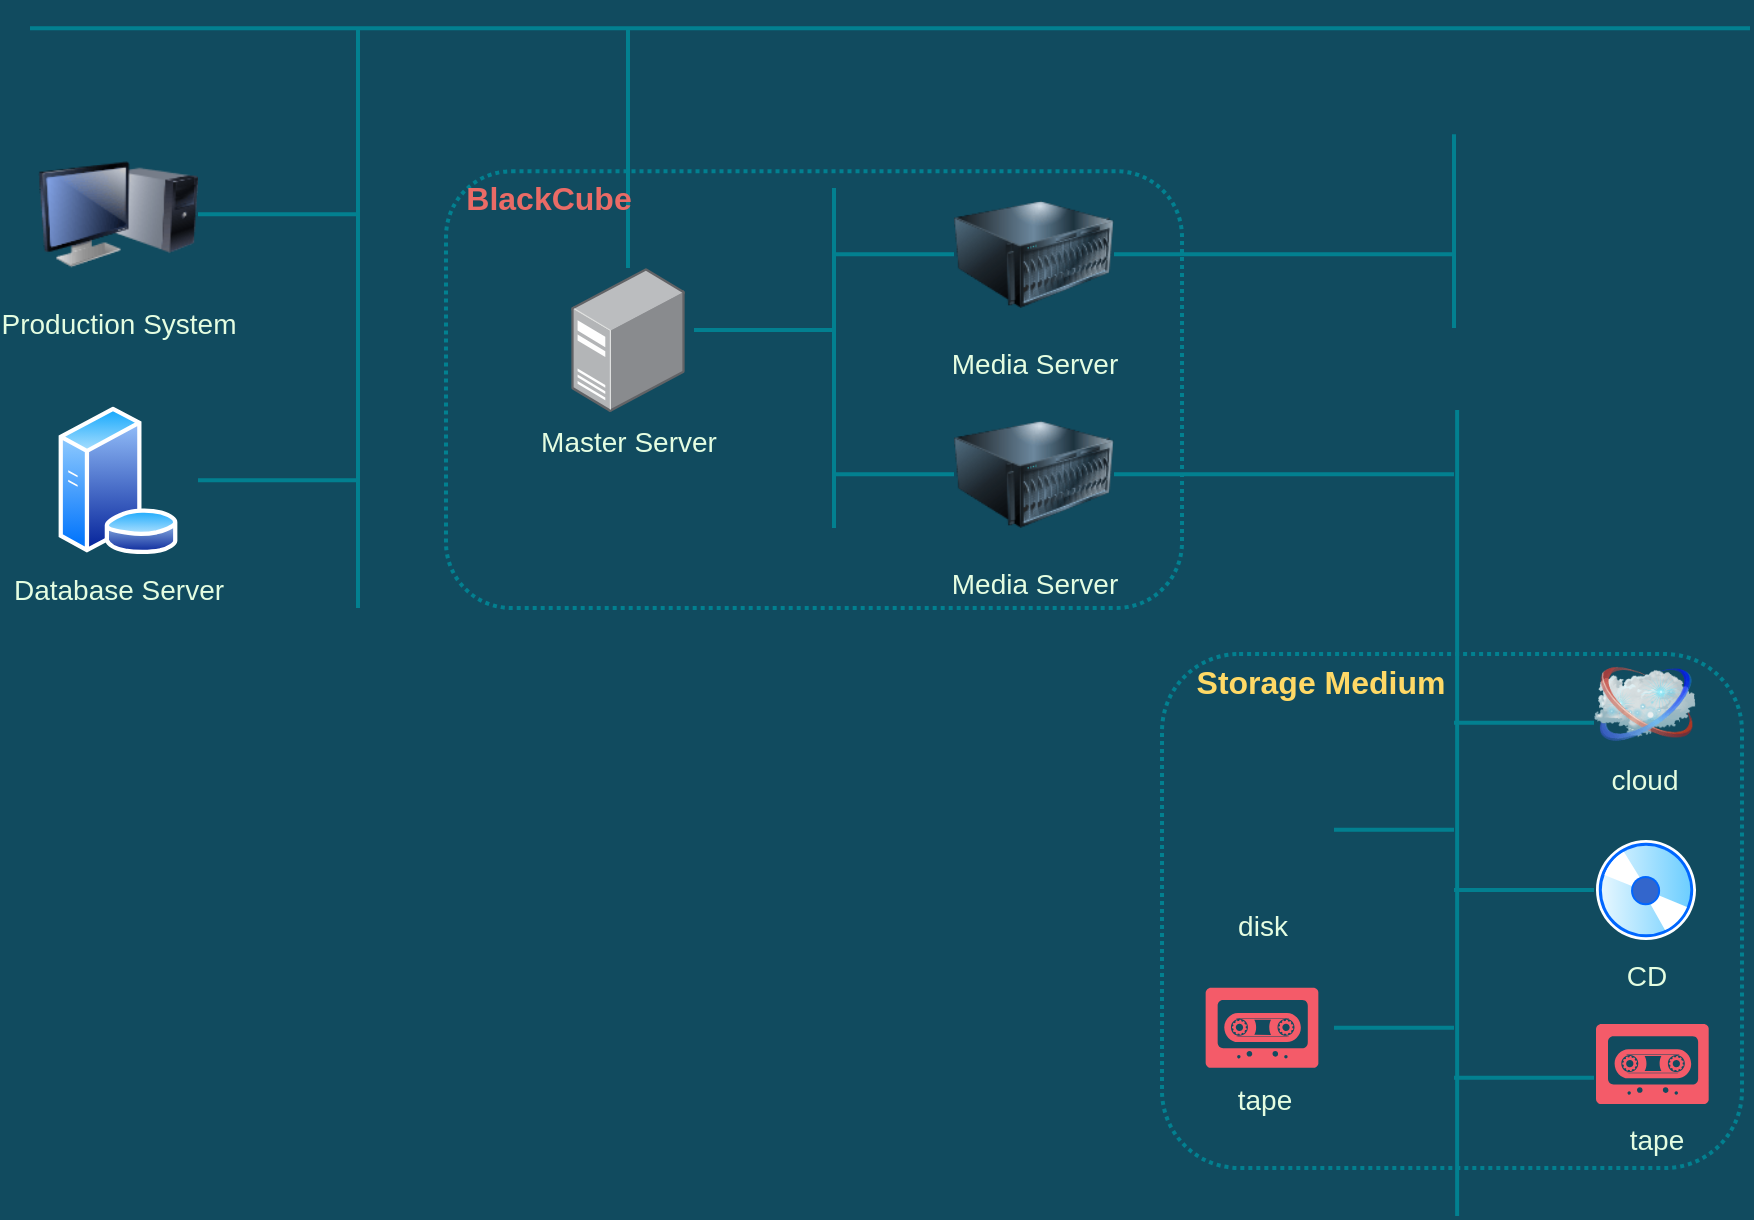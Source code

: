 <mxfile version="18.0.4" type="device" pages="5"><diagram id="iUG84BU27Vuv6BKE7IQp" name="归档概念示意图"><mxGraphModel dx="1411" dy="865" grid="0" gridSize="10" guides="1" tooltips="1" connect="1" arrows="1" fold="1" page="1" pageScale="1" pageWidth="3300" pageHeight="4681" background="#114B5F" math="0" shadow="0"><root><mxCell id="0"/><mxCell id="1" parent="0"/><mxCell id="4SiOcAzEq30OZBk95kgu-1" value="" style="rounded=1;whiteSpace=wrap;html=1;labelBackgroundColor=none;fontSize=14;fillColor=none;fontColor=#E4FDE1;strokeColor=#028090;strokeWidth=2;dashed=1;dashPattern=1 1;" parent="1" vertex="1"><mxGeometry x="866" y="515" width="290" height="257" as="geometry"/></mxCell><mxCell id="qaNkG81Z53NlSENNlrnd-1" value="" style="rounded=1;whiteSpace=wrap;html=1;labelBackgroundColor=none;fontSize=14;fillColor=none;fontColor=#E4FDE1;strokeColor=#028090;strokeWidth=2;dashed=1;dashPattern=1 1;" parent="1" vertex="1"><mxGeometry x="508" y="273.62" width="368" height="218.38" as="geometry"/></mxCell><mxCell id="qaNkG81Z53NlSENNlrnd-2" value="" style="line;strokeWidth=2;html=1;rounded=1;labelBackgroundColor=#114B5F;fillColor=#F45B69;strokeColor=#028090;fontColor=#E4FDE1;" parent="1" vertex="1"><mxGeometry x="300" y="189" width="860" height="26.25" as="geometry"/></mxCell><mxCell id="qaNkG81Z53NlSENNlrnd-3" value="" style="line;strokeWidth=2;direction=north;html=1;rounded=1;labelBackgroundColor=#114B5F;fillColor=#F45B69;strokeColor=#028090;fontColor=#E4FDE1;" parent="1" vertex="1"><mxGeometry x="459" y="202" width="10" height="290" as="geometry"/></mxCell><mxCell id="qaNkG81Z53NlSENNlrnd-4" value="" style="line;strokeWidth=2;html=1;rounded=1;labelBackgroundColor=#114B5F;fillColor=#F45B69;strokeColor=#028090;fontColor=#E4FDE1;" parent="1" vertex="1"><mxGeometry x="384" y="282" width="80" height="26.25" as="geometry"/></mxCell><mxCell id="qaNkG81Z53NlSENNlrnd-5" value="" style="line;strokeWidth=2;html=1;rounded=1;labelBackgroundColor=#114B5F;fillColor=#F45B69;strokeColor=#028090;fontColor=#E4FDE1;" parent="1" vertex="1"><mxGeometry x="384" y="415" width="80" height="26.25" as="geometry"/></mxCell><mxCell id="qaNkG81Z53NlSENNlrnd-6" value="&lt;span lang=&quot;en&quot; class=&quot;VIiyi&quot;&gt;Production System&lt;/span&gt;" style="image;html=1;image=img/lib/clip_art/computers/Monitor_Tower_128x128.png;fontSize=14;rounded=1;labelBackgroundColor=#114B5F;fillColor=#F45B69;strokeColor=#028090;fontColor=#E4FDE1;" parent="1" vertex="1"><mxGeometry x="304" y="255.13" width="80" height="80" as="geometry"/></mxCell><mxCell id="qaNkG81Z53NlSENNlrnd-7" value="" style="line;strokeWidth=2;direction=north;html=1;rounded=1;labelBackgroundColor=#114B5F;fillColor=#F45B69;strokeColor=#028090;fontColor=#E4FDE1;" parent="1" vertex="1"><mxGeometry x="594" y="202" width="10" height="120" as="geometry"/></mxCell><mxCell id="qaNkG81Z53NlSENNlrnd-8" value="" style="line;strokeWidth=2;html=1;rounded=1;labelBackgroundColor=#114B5F;fillColor=#F45B69;strokeColor=#028090;fontColor=#E4FDE1;" parent="1" vertex="1"><mxGeometry x="632" y="339.88" width="70" height="26.25" as="geometry"/></mxCell><mxCell id="qaNkG81Z53NlSENNlrnd-9" value="" style="line;strokeWidth=2;direction=north;html=1;rounded=1;labelBackgroundColor=#114B5F;fillColor=#F45B69;strokeColor=#028090;fontColor=#E4FDE1;" parent="1" vertex="1"><mxGeometry x="697" y="282" width="10" height="170" as="geometry"/></mxCell><mxCell id="qaNkG81Z53NlSENNlrnd-10" value="" style="line;strokeWidth=2;html=1;rounded=1;labelBackgroundColor=#114B5F;fillColor=#F45B69;strokeColor=#028090;fontColor=#E4FDE1;" parent="1" vertex="1"><mxGeometry x="702" y="302" width="60" height="26.25" as="geometry"/></mxCell><mxCell id="qaNkG81Z53NlSENNlrnd-11" value="" style="line;strokeWidth=2;html=1;rounded=1;labelBackgroundColor=#114B5F;fillColor=#F45B69;strokeColor=#028090;fontColor=#E4FDE1;" parent="1" vertex="1"><mxGeometry x="702" y="412" width="60" height="26.25" as="geometry"/></mxCell><mxCell id="qaNkG81Z53NlSENNlrnd-12" value="Media Server" style="image;html=1;image=img/lib/clip_art/computers/Server_128x128.png;fontSize=14;fontStyle=0;rounded=1;labelBackgroundColor=#114B5F;fillColor=#F45B69;strokeColor=#028090;fontColor=#E4FDE1;" parent="1" vertex="1"><mxGeometry x="762" y="275.13" width="80" height="80" as="geometry"/></mxCell><mxCell id="qaNkG81Z53NlSENNlrnd-13" value="Media Server" style="image;html=1;image=img/lib/clip_art/computers/Server_128x128.png;fontSize=14;fontStyle=0;rounded=1;labelBackgroundColor=#114B5F;fillColor=#F45B69;strokeColor=#028090;fontColor=#E4FDE1;" parent="1" vertex="1"><mxGeometry x="762" y="385.12" width="80" height="80" as="geometry"/></mxCell><mxCell id="qaNkG81Z53NlSENNlrnd-14" value="" style="line;strokeWidth=2;html=1;rounded=1;labelBackgroundColor=#114B5F;fillColor=#F45B69;strokeColor=#028090;fontColor=#E4FDE1;" parent="1" vertex="1"><mxGeometry x="842" y="302" width="170" height="26.25" as="geometry"/></mxCell><mxCell id="qaNkG81Z53NlSENNlrnd-15" value="CD" style="aspect=fixed;perimeter=ellipsePerimeter;html=1;align=center;shadow=0;dashed=0;spacingTop=3;image;image=img/lib/active_directory/cd_dvd.svg;labelBackgroundColor=none;fontSize=14;rounded=1;fillColor=#F45B69;strokeColor=#028090;fontColor=#E4FDE1;" parent="1" vertex="1"><mxGeometry x="1083" y="608" width="50" height="50" as="geometry"/></mxCell><mxCell id="qaNkG81Z53NlSENNlrnd-16" value="" style="line;strokeWidth=2;html=1;rounded=1;labelBackgroundColor=#114B5F;fillColor=#F45B69;strokeColor=#028090;fontColor=#E4FDE1;" parent="1" vertex="1"><mxGeometry x="842" y="411.99" width="170" height="26.25" as="geometry"/></mxCell><mxCell id="qaNkG81Z53NlSENNlrnd-17" value="" style="line;strokeWidth=2;direction=north;html=1;rounded=1;labelBackgroundColor=#114B5F;fillColor=#F45B69;strokeColor=#028090;fontColor=#E4FDE1;" parent="1" vertex="1"><mxGeometry x="1007" y="393" width="13.13" height="403" as="geometry"/></mxCell><mxCell id="qaNkG81Z53NlSENNlrnd-18" value="" style="line;strokeWidth=2;direction=north;html=1;rounded=1;labelBackgroundColor=#114B5F;fillColor=#F45B69;strokeColor=#028090;fontColor=#E4FDE1;" parent="1" vertex="1"><mxGeometry x="1007" y="255.13" width="10" height="96.87" as="geometry"/></mxCell><mxCell id="qaNkG81Z53NlSENNlrnd-19" value="" style="html=1;aspect=fixed;strokeColor=none;shadow=0;align=center;verticalAlign=top;fillColor=#F45B69;shape=mxgraph.gcp2.tape_record;labelBackgroundColor=none;rounded=1;fontColor=#E4FDE1;" parent="1" vertex="1"><mxGeometry x="1083" y="700" width="56.34" height="40" as="geometry"/></mxCell><mxCell id="qaNkG81Z53NlSENNlrnd-20" value="tape" style="text;html=1;align=center;verticalAlign=middle;resizable=0;points=[];autosize=1;strokeColor=none;fillColor=none;fontSize=14;rounded=1;fontColor=#E4FDE1;" parent="1" vertex="1"><mxGeometry x="1094" y="747" width="38" height="21" as="geometry"/></mxCell><mxCell id="qaNkG81Z53NlSENNlrnd-21" value="" style="line;strokeWidth=2;html=1;rounded=1;labelBackgroundColor=#114B5F;fillColor=#F45B69;strokeColor=#028090;fontColor=#E4FDE1;" parent="1" vertex="1"><mxGeometry x="1012" y="536.25" width="70" height="26.25" as="geometry"/></mxCell><mxCell id="qaNkG81Z53NlSENNlrnd-22" value="" style="line;strokeWidth=2;html=1;rounded=1;labelBackgroundColor=#114B5F;fillColor=#F45B69;strokeColor=#028090;fontColor=#E4FDE1;" parent="1" vertex="1"><mxGeometry x="1012" y="619.88" width="70" height="26.25" as="geometry"/></mxCell><mxCell id="qaNkG81Z53NlSENNlrnd-23" value="" style="line;strokeWidth=2;html=1;rounded=1;labelBackgroundColor=#114B5F;fillColor=#F45B69;strokeColor=#028090;fontColor=#E4FDE1;" parent="1" vertex="1"><mxGeometry x="1012" y="713.75" width="70" height="26.25" as="geometry"/></mxCell><mxCell id="qaNkG81Z53NlSENNlrnd-24" value="disk" style="shape=image;html=1;verticalAlign=top;verticalLabelPosition=bottom;labelBackgroundColor=#114B5F;imageAspect=0;aspect=fixed;image=https://cdn0.iconfinder.com/data/icons/Hosting_Icons/128/dedicated-server-px-png.png;fontSize=14;rounded=1;fillColor=#F45B69;strokeColor=#028090;fontColor=#E4FDE1;" parent="1" vertex="1"><mxGeometry x="881" y="566" width="70" height="70" as="geometry"/></mxCell><mxCell id="qaNkG81Z53NlSENNlrnd-25" value="" style="line;strokeWidth=2;html=1;rounded=1;labelBackgroundColor=#114B5F;fillColor=#F45B69;strokeColor=#028090;fontColor=#E4FDE1;" parent="1" vertex="1"><mxGeometry x="952" y="589.75" width="60" height="26.25" as="geometry"/></mxCell><mxCell id="qaNkG81Z53NlSENNlrnd-26" value="" style="line;strokeWidth=2;html=1;rounded=1;labelBackgroundColor=#114B5F;fillColor=#F45B69;strokeColor=#028090;fontColor=#E4FDE1;" parent="1" vertex="1"><mxGeometry x="952" y="688.75" width="60" height="26.25" as="geometry"/></mxCell><mxCell id="qaNkG81Z53NlSENNlrnd-27" value="BlackCube" style="text;html=1;align=center;verticalAlign=middle;resizable=0;points=[];autosize=1;strokeColor=none;fillColor=none;fontSize=16;fontColor=#EA6B66;rounded=1;fontStyle=1" parent="1" vertex="1"><mxGeometry x="512" y="275.13" width="93" height="23" as="geometry"/></mxCell><mxCell id="qaNkG81Z53NlSENNlrnd-28" value="Master Server" style="points=[];aspect=fixed;html=1;align=center;shadow=0;dashed=0;image;image=img/lib/allied_telesis/computer_and_terminals/Server_Desktop.svg;dashPattern=1 1;labelBackgroundColor=none;fontSize=14;fontColor=#E4FDE1;strokeColor=#028090;strokeWidth=2;fillColor=none;fontStyle=0;rounded=1;" parent="1" vertex="1"><mxGeometry x="570.6" y="322" width="56.8" height="72" as="geometry"/></mxCell><mxCell id="qaNkG81Z53NlSENNlrnd-29" value="" style="html=1;aspect=fixed;strokeColor=none;shadow=0;align=center;verticalAlign=top;fillColor=#F45B69;shape=mxgraph.gcp2.tape_record;labelBackgroundColor=none;rounded=1;fontColor=#E4FDE1;" parent="1" vertex="1"><mxGeometry x="887.83" y="681.88" width="56.34" height="40" as="geometry"/></mxCell><mxCell id="qaNkG81Z53NlSENNlrnd-30" value="tape" style="text;html=1;align=center;verticalAlign=middle;resizable=0;points=[];autosize=1;strokeColor=none;fillColor=none;fontSize=14;rounded=1;fontColor=#E4FDE1;" parent="1" vertex="1"><mxGeometry x="898" y="727" width="38" height="21" as="geometry"/></mxCell><mxCell id="qaNkG81Z53NlSENNlrnd-31" value="cloud" style="image;html=1;image=img/lib/clip_art/networking/Cloud_128x128.png;labelBackgroundColor=none;fontSize=14;fontColor=#E4FDE1;strokeColor=#028090;strokeWidth=2;fillColor=none;rounded=1;" parent="1" vertex="1"><mxGeometry x="1082" y="517.5" width="50.83" height="45" as="geometry"/></mxCell><mxCell id="qaNkG81Z53NlSENNlrnd-32" value="Database Server" style="aspect=fixed;perimeter=ellipsePerimeter;html=1;align=center;shadow=0;dashed=0;spacingTop=3;image;image=img/lib/active_directory/database_server.svg;rounded=0;sketch=0;fontSize=14;labelBackgroundColor=#114B5F;fillColor=#F45B69;strokeColor=#028090;fontColor=#E4FDE1;" parent="1" vertex="1"><mxGeometry x="313.71" y="391.19" width="60.57" height="73.87" as="geometry"/></mxCell><mxCell id="4SiOcAzEq30OZBk95kgu-2" value="&lt;span lang=&quot;en&quot; class=&quot;VIiyi&quot;&gt;Storage Medium&lt;/span&gt;" style="text;html=1;align=center;verticalAlign=middle;resizable=0;points=[];autosize=1;strokeColor=none;fillColor=none;fontSize=16;fontColor=#FFD966;rounded=1;fontStyle=1" parent="1" vertex="1"><mxGeometry x="878" y="517.5" width="134" height="23" as="geometry"/></mxCell></root></mxGraphModel></diagram><diagram id="wj_YyMokmKxvJbtOUWDp" name="软件架构图"><mxGraphModel dx="1660" dy="1018" grid="0" gridSize="10" guides="1" tooltips="1" connect="1" arrows="1" fold="1" page="1" pageScale="1" pageWidth="3300" pageHeight="4681" background="#F1FAEE" math="0" shadow="0"><root><mxCell id="0"/><mxCell id="1" parent="0"/><mxCell id="uGPCzYmG1Z2o3W25wH0m-1" value="" style="rounded=0;whiteSpace=wrap;html=1;sketch=0;strokeColor=#666666;fillColor=#f5f5f5;fontColor=#333333;" parent="1" vertex="1"><mxGeometry x="358" y="387" width="773" height="719" as="geometry"/></mxCell><mxCell id="mb7un1Enfk5VMBfvmOOE-1" value="" style="rounded=0;whiteSpace=wrap;html=1;sketch=0;strokeColor=#d6b656;fillColor=#fff2cc;dashed=1;strokeWidth=1;" parent="1" vertex="1"><mxGeometry x="387" y="418" width="713" height="209" as="geometry"/></mxCell><mxCell id="uGPCzYmG1Z2o3W25wH0m-2" value="" style="rounded=0;whiteSpace=wrap;html=1;sketch=0;strokeColor=#10739e;fillColor=#b1ddf0;dashed=1;strokeWidth=1;" parent="1" vertex="1"><mxGeometry x="387" y="799" width="713" height="274" as="geometry"/></mxCell><mxCell id="uGPCzYmG1Z2o3W25wH0m-3" value="sync_server" style="text;html=1;align=center;verticalAlign=middle;resizable=0;points=[];autosize=1;strokeColor=none;fillColor=none;fontColor=#1D3557;fontSize=16;fontStyle=1" parent="1" vertex="1"><mxGeometry x="349" y="362" width="103" height="23" as="geometry"/></mxCell><mxCell id="uGPCzYmG1Z2o3W25wH0m-5" value="MsgRecvLoopThread()" style="rounded=0;whiteSpace=wrap;html=1;sketch=0;strokeColor=#6c8ebf;fillColor=#dae8fc;fontSize=14;" parent="1" vertex="1"><mxGeometry x="444" y="453" width="233" height="23" as="geometry"/></mxCell><mxCell id="uGPCzYmG1Z2o3W25wH0m-6" value="archive manager" style="rounded=0;whiteSpace=wrap;html=1;sketch=0;strokeColor=#d79b00;fillColor=#ffcd28;fontSize=16;gradientColor=#ffa500;fontStyle=1" parent="1" vertex="1"><mxGeometry x="358" y="246" width="773" height="38" as="geometry"/></mxCell><mxCell id="5Qk-Auljwv1-UWeEC5bi-2" value="" style="endArrow=open;html=1;rounded=1;sketch=0;fontColor=#1D3557;strokeColor=#000000;fillColor=#6a00ff;elbow=vertical;startArrow=open;startFill=0;endFill=0;dashed=1;strokeWidth=2;" parent="1" edge="1"><mxGeometry width="50" height="50" relative="1" as="geometry"><mxPoint x="517" y="285" as="sourcePoint"/><mxPoint x="517" y="452" as="targetPoint"/></mxGeometry></mxCell><mxCell id="5lAIvodSurm5DqTgbMub-3" value="rabbitmq" style="edgeLabel;html=1;align=center;verticalAlign=middle;resizable=0;points=[];fontSize=14;fontColor=#EA6B66;" parent="5Qk-Auljwv1-UWeEC5bi-2" vertex="1" connectable="0"><mxGeometry x="-0.374" y="-1" relative="1" as="geometry"><mxPoint y="1" as="offset"/></mxGeometry></mxCell><mxCell id="5Qk-Auljwv1-UWeEC5bi-4" value="TaskCheckThread()" style="rounded=0;whiteSpace=wrap;html=1;sketch=0;strokeColor=#b85450;fillColor=#f8cecc;fontSize=14;" parent="1" vertex="1"><mxGeometry x="444" y="882" width="233" height="23" as="geometry"/></mxCell><mxCell id="5Qk-Auljwv1-UWeEC5bi-5" value="BksetCleanThread()" style="rounded=0;whiteSpace=wrap;html=1;sketch=0;strokeColor=#9673a6;fillColor=#e1d5e7;fontSize=14;" parent="1" vertex="1"><mxGeometry x="444" y="1004" width="233" height="23" as="geometry"/></mxCell><mxCell id="tjvNfJztdiyuKXtnfeTn-3" value="&lt;font style=&quot;font-size: 12px;&quot;&gt;database&lt;/font&gt;" style="shape=cylinder3;whiteSpace=wrap;html=1;boundedLbl=1;backgroundOutline=1;size=9.0;fontSize=14;fillColor=#f5f5f5;strokeColor=#666666;fontColor=#333333;" parent="1" vertex="1"><mxGeometry x="462.5" y="709" width="75" height="36" as="geometry"/></mxCell><mxCell id="tjvNfJztdiyuKXtnfeTn-4" value="TaskManager" style="text;html=1;align=center;verticalAlign=middle;resizable=0;points=[];autosize=1;strokeColor=none;fillColor=none;fontColor=#1D3557;fontSize=14;fontStyle=1" parent="1" vertex="1"><mxGeometry x="386" y="801" width="98" height="21" as="geometry"/></mxCell><mxCell id="tjvNfJztdiyuKXtnfeTn-7" value="" style="endArrow=open;html=1;rounded=1;sketch=0;fontColor=#1D3557;strokeColor=#000000;fillColor=#6a00ff;elbow=vertical;startArrow=open;startFill=0;endFill=0;dashed=1;" parent="1" edge="1"><mxGeometry width="50" height="50" relative="1" as="geometry"><mxPoint x="500" y="594" as="sourcePoint"/><mxPoint x="500" y="709" as="targetPoint"/></mxGeometry></mxCell><mxCell id="tjvNfJztdiyuKXtnfeTn-10" value="" style="endArrow=open;html=1;rounded=1;sketch=0;fontColor=#1D3557;strokeColor=#000000;fillColor=#6a00ff;elbow=vertical;startArrow=open;startFill=0;endFill=0;dashed=1;" parent="1" edge="1"><mxGeometry width="50" height="50" relative="1" as="geometry"><mxPoint x="501" y="745" as="sourcePoint"/><mxPoint x="501" y="883" as="targetPoint"/></mxGeometry></mxCell><mxCell id="tjvNfJztdiyuKXtnfeTn-11" value="" style="endArrow=open;html=1;rounded=1;sketch=0;fontColor=#1D3557;strokeColor=#000000;fillColor=#6a00ff;elbow=vertical;startArrow=open;startFill=0;endFill=0;dashed=1;" parent="1" edge="1"><mxGeometry width="50" height="50" relative="1" as="geometry"><mxPoint x="605" y="594" as="sourcePoint"/><mxPoint x="605" y="799" as="targetPoint"/></mxGeometry></mxCell><mxCell id="tjvNfJztdiyuKXtnfeTn-12" value="&lt;font color=&quot;#ff0000&quot;&gt;Archive&lt;/font&gt;TaskThread()" style="rounded=0;whiteSpace=wrap;html=1;sketch=0;strokeColor=#82b366;fillColor=#d5e8d4;fontSize=14;" parent="1" vertex="1"><mxGeometry x="827" y="882" width="233" height="23" as="geometry"/></mxCell><mxCell id="tjvNfJztdiyuKXtnfeTn-13" value="&lt;font color=&quot;#ff0000&quot;&gt;BksetLoad&lt;/font&gt;TaskThread()" style="rounded=0;whiteSpace=wrap;html=1;sketch=0;strokeColor=#82b366;fillColor=#d5e8d4;fontSize=14;" parent="1" vertex="1"><mxGeometry x="827" y="939" width="233" height="23" as="geometry"/></mxCell><mxCell id="tjvNfJztdiyuKXtnfeTn-14" value="&lt;font color=&quot;#ff0000&quot;&gt;ArchiveDevScan&lt;/font&gt;TaskThread()" style="rounded=0;whiteSpace=wrap;html=1;sketch=0;strokeColor=#82b366;fillColor=#d5e8d4;fontSize=14;" parent="1" vertex="1"><mxGeometry x="827" y="996" width="233" height="23" as="geometry"/></mxCell><mxCell id="tjvNfJztdiyuKXtnfeTn-18" value="" style="endArrow=classic;html=1;rounded=0;sourcePerimeterSpacing=0;strokeColor=#000000;fontSize=14;fontColor=#FF0000;endFill=1;" parent="1" edge="1"><mxGeometry width="50" height="50" relative="1" as="geometry"><mxPoint x="677" y="895" as="sourcePoint"/><mxPoint x="827" y="895" as="targetPoint"/></mxGeometry></mxCell><mxCell id="tjvNfJztdiyuKXtnfeTn-20" value="" style="edgeStyle=elbowEdgeStyle;elbow=horizontal;endArrow=classic;html=1;rounded=0;sourcePerimeterSpacing=0;strokeColor=#000000;fontSize=14;fontColor=#FF0000;" parent="1" edge="1"><mxGeometry width="50" height="50" relative="1" as="geometry"><mxPoint x="717" y="895" as="sourcePoint"/><mxPoint x="827" y="951" as="targetPoint"/><Array as="points"><mxPoint x="717" y="922"/></Array></mxGeometry></mxCell><mxCell id="tjvNfJztdiyuKXtnfeTn-21" value="" style="edgeStyle=elbowEdgeStyle;elbow=horizontal;endArrow=classic;html=1;rounded=0;sourcePerimeterSpacing=0;strokeColor=#000000;fontSize=14;fontColor=#FF0000;" parent="1" edge="1"><mxGeometry width="50" height="50" relative="1" as="geometry"><mxPoint x="717" y="951" as="sourcePoint"/><mxPoint x="827" y="1007" as="targetPoint"/><Array as="points"><mxPoint x="717" y="978"/></Array></mxGeometry></mxCell><mxCell id="5lAIvodSurm5DqTgbMub-1" value="web" style="rounded=0;whiteSpace=wrap;html=1;sketch=0;strokeColor=#6c8ebf;fillColor=#dae8fc;fontSize=16;gradientColor=#7ea6e0;fontStyle=1" parent="1" vertex="1"><mxGeometry x="357" y="65" width="773" height="93" as="geometry"/></mxCell><mxCell id="5lAIvodSurm5DqTgbMub-5" value="" style="endArrow=open;html=1;rounded=1;sketch=0;fontColor=#1D3557;strokeColor=#000000;fillColor=#6a00ff;elbow=vertical;startArrow=open;startFill=0;endFill=0;dashed=1;strokeWidth=2;" parent="1" edge="1"><mxGeometry width="50" height="50" relative="1" as="geometry"><mxPoint x="744" y="158.0" as="sourcePoint"/><mxPoint x="744" y="246" as="targetPoint"/></mxGeometry></mxCell><mxCell id="5lAIvodSurm5DqTgbMub-6" value="rabbitmq" style="edgeLabel;html=1;align=center;verticalAlign=middle;resizable=0;points=[];fontSize=14;fontColor=#EA6B66;" parent="5lAIvodSurm5DqTgbMub-5" vertex="1" connectable="0"><mxGeometry x="-0.374" y="-1" relative="1" as="geometry"><mxPoint y="1" as="offset"/></mxGeometry></mxCell><mxCell id="mb7un1Enfk5VMBfvmOOE-2" value="MessageMgr" style="text;html=1;align=center;verticalAlign=middle;resizable=0;points=[];autosize=1;strokeColor=none;fillColor=none;fontColor=#1D3557;fontSize=14;fontStyle=1" parent="1" vertex="1"><mxGeometry x="388" y="418" width="95" height="21" as="geometry"/></mxCell><mxCell id="mb7un1Enfk5VMBfvmOOE-3" value="MsgProcessThread()" style="rounded=0;whiteSpace=wrap;html=1;sketch=0;strokeColor=#56517e;fillColor=#d0cee2;fontSize=14;" parent="1" vertex="1"><mxGeometry x="444" y="571" width="233" height="23" as="geometry"/></mxCell><mxCell id="n2o3EUlEGPOPvb2jAwSx-1" value="" style="aspect=fixed;html=1;points=[];align=center;image;fontSize=12;image=img/lib/azure2/general/Cache.svg;" vertex="1" parent="1"><mxGeometry x="541" y="508" width="39" height="39" as="geometry"/></mxCell><mxCell id="n2o3EUlEGPOPvb2jAwSx-2" value="" style="endArrow=open;html=1;rounded=1;sketch=0;fontColor=#1D3557;strokeColor=#000000;fillColor=#6a00ff;elbow=vertical;startArrow=none;startFill=0;endFill=0;dashed=1;" edge="1" parent="1"><mxGeometry width="50" height="50" relative="1" as="geometry"><mxPoint x="560" y="476" as="sourcePoint"/><mxPoint x="560" y="509" as="targetPoint"/></mxGeometry></mxCell><mxCell id="n2o3EUlEGPOPvb2jAwSx-4" value="" style="endArrow=open;html=1;rounded=1;sketch=0;fontColor=#1D3557;strokeColor=#000000;fillColor=#6a00ff;elbow=vertical;startArrow=none;startFill=0;endFill=0;dashed=1;" edge="1" parent="1"><mxGeometry width="50" height="50" relative="1" as="geometry"><mxPoint x="560.26" y="544" as="sourcePoint"/><mxPoint x="560.26" y="572" as="targetPoint"/></mxGeometry></mxCell></root></mxGraphModel></diagram><diagram id="hdACTBEf5l_O8v-MGza5" name="类图"><mxGraphModel dx="1411" dy="865" grid="0" gridSize="10" guides="1" tooltips="1" connect="1" arrows="1" fold="1" page="1" pageScale="1" pageWidth="3300" pageHeight="4681" background="#F1FAEE" math="0" shadow="0"><root><mxCell id="0"/><mxCell id="1" parent="0"/><mxCell id="EykxLk3AkMB9zNuxRlck-1" value="&lt;p style=&quot;margin:0px;margin-top:4px;text-align:center;&quot;&gt;&lt;b&gt;TaskManager&lt;/b&gt;&lt;/p&gt;&lt;hr size=&quot;1&quot;&gt;&lt;p style=&quot;margin:0px;margin-left:4px;&quot;&gt;&lt;br&gt;&lt;/p&gt;&lt;hr size=&quot;1&quot;&gt;&lt;p style=&quot;margin:0px;margin-left:4px;&quot;&gt;+ TaskCheckThread(): void*&lt;/p&gt;&lt;p style=&quot;margin:0px;margin-left:4px;&quot;&gt;+&amp;nbsp;ArchiveTaskThread(): void*&lt;/p&gt;&lt;p style=&quot;margin:0px;margin-left:4px;&quot;&gt;+&amp;nbsp;BksetLoadTaskThread(): void*&lt;/p&gt;&lt;p style=&quot;margin:0px;margin-left:4px;&quot;&gt;+&amp;nbsp;ArchiveDevScanTaskThread(): void*&lt;/p&gt;" style="verticalAlign=top;align=left;overflow=fill;fontSize=12;fontFamily=Helvetica;html=1;strokeWidth=1;fillColor=#ffcccc;strokeColor=#36393d;" parent="1" vertex="1"><mxGeometry x="1432" y="175" width="214" height="120" as="geometry"/></mxCell><mxCell id="EykxLk3AkMB9zNuxRlck-2" value="&lt;p style=&quot;margin:0px;margin-top:4px;text-align:center;&quot;&gt;&lt;b&gt;TaskInfoMgr&lt;/b&gt;&lt;/p&gt;&lt;hr size=&quot;1&quot;&gt;&lt;p style=&quot;margin:0px;margin-left:4px;&quot;&gt;&lt;/p&gt;- m_ptask_info:&amp;nbsp;&lt;span style=&quot;background-color: initial;&quot;&gt;std: shared_ptr&amp;lt;&lt;font color=&quot;#ff0000&quot;&gt;PreparedTaskInfoItem&lt;/font&gt;&amp;gt;&lt;br&gt;&lt;/span&gt;- m_pbkset_info:&amp;nbsp;std::shared_ptr&amp;lt;&lt;font color=&quot;#ff0000&quot;&gt;BksetInfoItem&lt;/font&gt;&amp;gt;&lt;br&gt;- m_all_objguid:&amp;nbsp;std::set&amp;lt;std::string&amp;gt;&lt;br&gt;- m_all_files:&amp;nbsp;std::deque&amp;lt;BksetFileInfoItem&amp;gt;&lt;br&gt;&lt;hr size=&quot;1&quot;&gt;&lt;p style=&quot;margin:0px;margin-left:4px;&quot;&gt;&lt;br&gt;&lt;/p&gt;" style="verticalAlign=top;align=left;overflow=fill;fontSize=12;fontFamily=Helvetica;html=1;strokeWidth=1;fillColor=#dae8fc;strokeColor=#6c8ebf;" parent="1" vertex="1"><mxGeometry x="946" y="417" width="308" height="121" as="geometry"/></mxCell><mxCell id="EykxLk3AkMB9zNuxRlck-3" value="" style="endArrow=open;dashed=1;endFill=0;endSize=12;html=1;rounded=0;fontSize=14;fontColor=#000000;strokeColor=#000000;" parent="1" edge="1"><mxGeometry width="160" relative="1" as="geometry"><mxPoint x="1497" y="297" as="sourcePoint"/><mxPoint x="1255" y="479" as="targetPoint"/><Array as="points"><mxPoint x="1497" y="479"/></Array></mxGeometry></mxCell><mxCell id="EykxLk3AkMB9zNuxRlck-4" value="&lt;p style=&quot;margin:0px;margin-top:4px;text-align:center;&quot;&gt;&lt;b style=&quot;background-color: initial;&quot;&gt;PreparedTaskInfoItem&lt;/b&gt;&lt;br&gt;&lt;/p&gt;&lt;hr size=&quot;1&quot;&gt;&lt;p style=&quot;margin:0px;margin-left:4px;&quot;&gt;&lt;/p&gt;- m_preparedid:&amp;nbsp;int64_t&lt;span style=&quot;background-color: initial;&quot;&gt;&lt;br&gt;&lt;/span&gt;- m_tasktype:&amp;nbsp;std::string&lt;br&gt;- m_archdevice_name:&amp;nbsp;std::string&lt;br&gt;- m_archdevice_type:&amp;nbsp;int32_t&lt;br&gt;&lt;hr size=&quot;1&quot;&gt;&lt;p style=&quot;margin:0px;margin-left:4px;&quot;&gt;&lt;br&gt;&lt;/p&gt;" style="verticalAlign=top;align=left;overflow=fill;fontSize=12;fontFamily=Helvetica;html=1;strokeWidth=1;fillColor=#e1d5e7;strokeColor=#9673a6;" parent="1" vertex="1"><mxGeometry x="582" y="417" width="200" height="121" as="geometry"/></mxCell><mxCell id="EykxLk3AkMB9zNuxRlck-5" value="" style="endArrow=open;dashed=1;endFill=0;endSize=12;html=1;rounded=0;fontSize=14;fontColor=#000000;strokeColor=#000000;" parent="1" edge="1"><mxGeometry width="160" relative="1" as="geometry"><mxPoint x="946" y="482" as="sourcePoint"/><mxPoint x="782" y="482" as="targetPoint"/></mxGeometry></mxCell><mxCell id="EykxLk3AkMB9zNuxRlck-6" value="&lt;p style=&quot;margin:0px;margin-top:4px;text-align:center;&quot;&gt;&lt;b style=&quot;background-color: initial;&quot;&gt;BksetLoadTaskInfoItem&lt;/b&gt;&lt;br&gt;&lt;/p&gt;&lt;hr size=&quot;1&quot;&gt;&lt;p style=&quot;margin:0px;margin-left:4px;&quot;&gt;&lt;/p&gt;&lt;br&gt;&lt;hr size=&quot;1&quot;&gt;&lt;p style=&quot;margin:0px;margin-left:4px;&quot;&gt;&lt;br&gt;&lt;/p&gt;" style="verticalAlign=top;align=left;overflow=fill;fontSize=12;fontFamily=Helvetica;html=1;strokeWidth=1;fillColor=#d5e8d4;strokeColor=#82b366;" parent="1" vertex="1"><mxGeometry x="605" y="768" width="177" height="79" as="geometry"/></mxCell><mxCell id="EykxLk3AkMB9zNuxRlck-7" value="&lt;p style=&quot;margin:0px;margin-top:4px;text-align:center;&quot;&gt;&lt;b style=&quot;background-color: initial;&quot;&gt;ArchiveTaskInfoItem&lt;/b&gt;&lt;br&gt;&lt;/p&gt;&lt;hr size=&quot;1&quot;&gt;&lt;p style=&quot;margin:0px;margin-left:4px;&quot;&gt;&lt;/p&gt;&lt;br&gt;&lt;hr size=&quot;1&quot;&gt;&lt;p style=&quot;margin:0px;margin-left:4px;&quot;&gt;&lt;br&gt;&lt;/p&gt;" style="verticalAlign=top;align=left;overflow=fill;fontSize=12;fontFamily=Helvetica;html=1;strokeWidth=1;fillColor=#d5e8d4;strokeColor=#82b366;" parent="1" vertex="1"><mxGeometry x="371" y="768" width="175" height="79" as="geometry"/></mxCell><mxCell id="EykxLk3AkMB9zNuxRlck-8" value="&lt;p style=&quot;margin:0px;margin-top:4px;text-align:center;&quot;&gt;&lt;b style=&quot;background-color: initial;&quot;&gt;ArchiveDevScanTaskInfoItem&lt;/b&gt;&lt;br&gt;&lt;/p&gt;&lt;hr size=&quot;1&quot;&gt;&lt;p style=&quot;margin:0px;margin-left:4px;&quot;&gt;&lt;/p&gt;&lt;br&gt;&lt;hr size=&quot;1&quot;&gt;&lt;p style=&quot;margin:0px;margin-left:4px;&quot;&gt;&lt;br&gt;&lt;/p&gt;" style="verticalAlign=top;align=left;overflow=fill;fontSize=12;fontFamily=Helvetica;html=1;strokeWidth=1;fillColor=#d5e8d4;strokeColor=#82b366;" parent="1" vertex="1"><mxGeometry x="841" y="768" width="203" height="79" as="geometry"/></mxCell><mxCell id="EykxLk3AkMB9zNuxRlck-9" value="" style="endArrow=block;endFill=0;endSize=12;html=1;rounded=0;fontSize=14;fontColor=#000000;strokeColor=#000000;" parent="1" edge="1"><mxGeometry width="160" relative="1" as="geometry"><mxPoint x="680" y="769" as="sourcePoint"/><mxPoint x="680" y="537" as="targetPoint"/></mxGeometry></mxCell><mxCell id="EykxLk3AkMB9zNuxRlck-10" value="" style="endArrow=block;endFill=0;endSize=12;html=1;rounded=0;fontSize=14;fontColor=#000000;strokeColor=#000000;" parent="1" edge="1"><mxGeometry width="160" relative="1" as="geometry"><mxPoint x="483" y="768" as="sourcePoint"/><mxPoint x="631" y="539" as="targetPoint"/><Array as="points"><mxPoint x="483" y="675"/><mxPoint x="631" y="675"/></Array></mxGeometry></mxCell><mxCell id="EykxLk3AkMB9zNuxRlck-11" value="" style="endArrow=block;endFill=0;endSize=12;html=1;rounded=0;fontSize=14;fontColor=#000000;strokeColor=#000000;" parent="1" edge="1"><mxGeometry width="160" relative="1" as="geometry"><mxPoint x="933" y="766" as="sourcePoint"/><mxPoint x="729" y="538" as="targetPoint"/><Array as="points"><mxPoint x="933" y="675"/><mxPoint x="729" y="675"/></Array></mxGeometry></mxCell><mxCell id="EykxLk3AkMB9zNuxRlck-12" value="&lt;p style=&quot;margin:0px;margin-top:4px;text-align:center;&quot;&gt;&lt;b&gt;DevIOInterface&lt;/b&gt;&lt;br&gt;&lt;/p&gt;&lt;hr size=&quot;1&quot;&gt;&lt;p style=&quot;margin:0px;margin-left:4px;&quot;&gt;&lt;/p&gt;&lt;br&gt;&lt;hr size=&quot;1&quot;&gt;&lt;p style=&quot;margin:0px;margin-left:4px;&quot;&gt;&lt;br&gt;&lt;/p&gt;" style="verticalAlign=top;align=left;overflow=fill;fontSize=12;fontFamily=Helvetica;html=1;strokeWidth=1;fillColor=#dae8fc;strokeColor=#6c8ebf;" parent="1" vertex="1"><mxGeometry x="1855" y="439" width="308" height="79" as="geometry"/></mxCell><mxCell id="EykxLk3AkMB9zNuxRlck-13" value="" style="endArrow=open;dashed=1;endFill=0;endSize=12;html=1;rounded=0;fontSize=14;fontColor=#000000;strokeColor=#000000;startArrow=none;startFill=0;" parent="1" edge="1"><mxGeometry width="160" relative="1" as="geometry"><mxPoint x="1805" y="845" as="sourcePoint"/><mxPoint x="1805" y="934" as="targetPoint"/></mxGeometry></mxCell><mxCell id="EykxLk3AkMB9zNuxRlck-14" value="&lt;p style=&quot;margin:0px;margin-top:4px;text-align:center;&quot;&gt;&lt;b style=&quot;background-color: initial;&quot;&gt;TapeIO&lt;/b&gt;&lt;br&gt;&lt;/p&gt;&lt;hr size=&quot;1&quot;&gt;&lt;p style=&quot;margin:0px;margin-left:4px;&quot;&gt;&lt;/p&gt;- m_ptapemgr:&amp;nbsp;std::shared_ptr&amp;lt;TapeManager&amp;gt;&amp;nbsp; &amp;nbsp;&amp;nbsp;&lt;br&gt;&lt;hr size=&quot;1&quot;&gt;&lt;p style=&quot;margin:0px;margin-left:4px;&quot;&gt;&lt;br&gt;&lt;/p&gt;" style="verticalAlign=top;align=left;overflow=fill;fontSize=12;fontFamily=Helvetica;html=1;strokeWidth=1;fillColor=#ffe6cc;strokeColor=#d79b00;" parent="1" vertex="1"><mxGeometry x="1683" y="768" width="262" height="79" as="geometry"/></mxCell><mxCell id="EykxLk3AkMB9zNuxRlck-15" value="&lt;p style=&quot;margin:0px;margin-top:4px;text-align:center;&quot;&gt;&lt;b style=&quot;background-color: initial;&quot;&gt;DiskIO&lt;/b&gt;&lt;br&gt;&lt;/p&gt;&lt;hr size=&quot;1&quot;&gt;&lt;p style=&quot;margin:0px;margin-left:4px;&quot;&gt;&lt;/p&gt;&lt;br&gt;&lt;hr size=&quot;1&quot;&gt;&lt;p style=&quot;margin:0px;margin-left:4px;&quot;&gt;&lt;br&gt;&lt;/p&gt;" style="verticalAlign=top;align=left;overflow=fill;fontSize=12;fontFamily=Helvetica;html=1;strokeWidth=1;fillColor=#ffe6cc;strokeColor=#d79b00;" parent="1" vertex="1"><mxGeometry x="1483" y="768" width="137" height="79" as="geometry"/></mxCell><mxCell id="EykxLk3AkMB9zNuxRlck-16" value="&lt;p style=&quot;margin:0px;margin-top:4px;text-align:center;&quot;&gt;&lt;b style=&quot;background-color: initial;&quot;&gt;S3IO&lt;/b&gt;&lt;br&gt;&lt;/p&gt;&lt;hr size=&quot;1&quot;&gt;&lt;p style=&quot;margin:0px;margin-left:4px;&quot;&gt;&lt;/p&gt;&lt;br&gt;&lt;hr size=&quot;1&quot;&gt;&lt;p style=&quot;margin:0px;margin-left:4px;&quot;&gt;&lt;br&gt;&lt;/p&gt;" style="verticalAlign=top;align=left;overflow=fill;fontSize=12;fontFamily=Helvetica;html=1;strokeWidth=1;fillColor=#ffe6cc;strokeColor=#d79b00;" parent="1" vertex="1"><mxGeometry x="2009" y="768" width="263" height="79" as="geometry"/></mxCell><mxCell id="EykxLk3AkMB9zNuxRlck-18" value="" style="endArrow=block;endFill=0;endSize=12;html=1;rounded=0;fontSize=14;fontColor=#000000;strokeColor=#000000;" parent="1" edge="1"><mxGeometry width="160" relative="1" as="geometry"><mxPoint x="1566" y="768" as="sourcePoint"/><mxPoint x="1926" y="519" as="targetPoint"/><Array as="points"><mxPoint x="1566" y="675"/><mxPoint x="1926" y="675"/></Array></mxGeometry></mxCell><mxCell id="EykxLk3AkMB9zNuxRlck-19" value="" style="endArrow=block;endFill=0;endSize=12;html=1;rounded=0;fontSize=14;fontColor=#000000;strokeColor=#000000;" parent="1" edge="1"><mxGeometry width="160" relative="1" as="geometry"><mxPoint x="2140" y="767" as="sourcePoint"/><mxPoint x="2042" y="519" as="targetPoint"/><Array as="points"><mxPoint x="2140" y="718"/><mxPoint x="2042" y="718"/></Array></mxGeometry></mxCell><mxCell id="EykxLk3AkMB9zNuxRlck-20" value="&lt;p style=&quot;margin:0px;margin-top:4px;text-align:center;&quot;&gt;&lt;b style=&quot;background-color: initial;&quot;&gt;NasIO&lt;/b&gt;&lt;br&gt;&lt;/p&gt;&lt;hr size=&quot;1&quot;&gt;&lt;p style=&quot;margin:0px;margin-left:4px;&quot;&gt;&lt;/p&gt;&lt;br&gt;&lt;hr size=&quot;1&quot;&gt;&lt;p style=&quot;margin:0px;margin-left:4px;&quot;&gt;&lt;br&gt;&lt;/p&gt;" style="verticalAlign=top;align=left;overflow=fill;fontSize=12;fontFamily=Helvetica;html=1;strokeWidth=1;fillColor=#ffe6cc;strokeColor=#d79b00;" parent="1" vertex="1"><mxGeometry x="2336" y="768" width="263" height="79" as="geometry"/></mxCell><mxCell id="EykxLk3AkMB9zNuxRlck-23" value="" style="endArrow=block;endFill=0;endSize=12;html=1;rounded=0;fontSize=14;fontColor=#000000;strokeColor=#000000;" parent="1" edge="1"><mxGeometry width="160" relative="1" as="geometry"><mxPoint x="1823" y="766" as="sourcePoint"/><mxPoint x="1971" y="519" as="targetPoint"/><Array as="points"><mxPoint x="1823" y="717"/><mxPoint x="1971" y="717"/></Array></mxGeometry></mxCell><mxCell id="EykxLk3AkMB9zNuxRlck-24" value="" style="endArrow=block;endFill=0;endSize=12;html=1;rounded=0;fontSize=14;fontColor=#000000;strokeColor=#000000;" parent="1" edge="1"><mxGeometry width="160" relative="1" as="geometry"><mxPoint x="2463" y="768" as="sourcePoint"/><mxPoint x="2098" y="519" as="targetPoint"/><Array as="points"><mxPoint x="2463" y="675"/><mxPoint x="2098" y="675"/></Array></mxGeometry></mxCell><mxCell id="EykxLk3AkMB9zNuxRlck-25" value="&lt;p style=&quot;margin:0px;margin-top:4px;text-align:center;&quot;&gt;&lt;b&gt;TapeManager&lt;/b&gt;&lt;/p&gt;&lt;hr size=&quot;1&quot;&gt;&lt;p style=&quot;margin:0px;margin-left:4px;&quot;&gt;&lt;/p&gt;&amp;nbsp; &amp;nbsp;&lt;br&gt;&lt;hr size=&quot;1&quot;&gt;&lt;p style=&quot;margin:0px;margin-left:4px;&quot;&gt;&lt;br&gt;&lt;/p&gt;" style="verticalAlign=top;align=left;overflow=fill;fontSize=12;fontFamily=Helvetica;html=1;strokeWidth=1;fillColor=#b1ddf0;strokeColor=#10739e;" parent="1" vertex="1"><mxGeometry x="1697" y="934" width="225" height="79" as="geometry"/></mxCell><mxCell id="EykxLk3AkMB9zNuxRlck-26" value="" style="endArrow=open;dashed=1;endFill=0;endSize=12;html=1;rounded=0;fontSize=14;fontColor=#000000;strokeColor=#000000;startArrow=none;startFill=0;exitX=0.612;exitY=1;exitDx=0;exitDy=0;exitPerimeter=0;" parent="1" source="EykxLk3AkMB9zNuxRlck-1" edge="1"><mxGeometry width="160" relative="1" as="geometry"><mxPoint x="1636" y="483.0" as="sourcePoint"/><mxPoint x="1857" y="483.0" as="targetPoint"/><Array as="points"><mxPoint x="1566" y="478"/></Array></mxGeometry></mxCell><mxCell id="EykxLk3AkMB9zNuxRlck-27" value="&lt;p style=&quot;margin:0px;margin-top:4px;text-align:center;&quot;&gt;&lt;b&gt;MysqlOperation&lt;/b&gt;&lt;/p&gt;&lt;hr size=&quot;1&quot;&gt;&lt;p style=&quot;margin:0px;margin-left:4px;&quot;&gt;&lt;/p&gt;&amp;nbsp; &amp;nbsp;&lt;br&gt;&lt;hr size=&quot;1&quot;&gt;&lt;p style=&quot;margin:0px;margin-left:4px;&quot;&gt;&lt;br&gt;&lt;/p&gt;" style="verticalAlign=top;align=left;overflow=fill;fontSize=12;fontFamily=Helvetica;html=1;strokeWidth=1;fillColor=#ffff88;strokeColor=#36393d;" parent="1" vertex="1"><mxGeometry x="1986.5" y="1219" width="308" height="79" as="geometry"/></mxCell><mxCell id="EykxLk3AkMB9zNuxRlck-28" value="" style="endArrow=open;dashed=1;endFill=0;endSize=12;html=1;rounded=0;fontSize=14;fontColor=#000000;strokeColor=#000000;startArrow=none;startFill=0;" parent="1" edge="1"><mxGeometry width="160" relative="1" as="geometry"><mxPoint x="1804" y="1011" as="sourcePoint"/><mxPoint x="2089" y="1218" as="targetPoint"/><Array as="points"><mxPoint x="1804" y="1144"/><mxPoint x="2089" y="1144"/></Array></mxGeometry></mxCell><mxCell id="AtKM3VCuHHZcy5-Wu3WV-1" value="&lt;p style=&quot;margin:0px;margin-top:4px;text-align:center;&quot;&gt;&lt;b&gt;S3Manager&lt;/b&gt;&lt;/p&gt;&lt;hr size=&quot;1&quot;&gt;&lt;p style=&quot;margin:0px;margin-left:4px;&quot;&gt;&lt;/p&gt;&amp;nbsp; &amp;nbsp;&lt;br&gt;&lt;hr size=&quot;1&quot;&gt;&lt;p style=&quot;margin:0px;margin-left:4px;&quot;&gt;&lt;br&gt;&lt;/p&gt;" style="verticalAlign=top;align=left;overflow=fill;fontSize=12;fontFamily=Helvetica;html=1;strokeWidth=1;fillColor=#b1ddf0;strokeColor=#10739e;" parent="1" vertex="1"><mxGeometry x="2028" y="934" width="225" height="79" as="geometry"/></mxCell><mxCell id="AtKM3VCuHHZcy5-Wu3WV-2" value="&lt;p style=&quot;margin:0px;margin-top:4px;text-align:center;&quot;&gt;&lt;b&gt;NasManager&lt;/b&gt;&lt;/p&gt;&lt;hr size=&quot;1&quot;&gt;&lt;p style=&quot;margin:0px;margin-left:4px;&quot;&gt;&lt;/p&gt;&amp;nbsp; &amp;nbsp;&lt;br&gt;&lt;hr size=&quot;1&quot;&gt;&lt;p style=&quot;margin:0px;margin-left:4px;&quot;&gt;&lt;br&gt;&lt;/p&gt;" style="verticalAlign=top;align=left;overflow=fill;fontSize=12;fontFamily=Helvetica;html=1;strokeWidth=1;fillColor=#b1ddf0;strokeColor=#10739e;" parent="1" vertex="1"><mxGeometry x="2355" y="934" width="225" height="79" as="geometry"/></mxCell><mxCell id="AtKM3VCuHHZcy5-Wu3WV-3" value="" style="endArrow=open;dashed=1;endFill=0;endSize=12;html=1;rounded=0;fontSize=14;fontColor=#000000;strokeColor=#000000;startArrow=none;startFill=0;" parent="1" edge="1"><mxGeometry width="160" relative="1" as="geometry"><mxPoint x="2140.07" y="847" as="sourcePoint"/><mxPoint x="2140.07" y="936" as="targetPoint"/></mxGeometry></mxCell><mxCell id="AtKM3VCuHHZcy5-Wu3WV-4" value="" style="endArrow=open;dashed=1;endFill=0;endSize=12;html=1;rounded=0;fontSize=14;fontColor=#000000;strokeColor=#000000;startArrow=none;startFill=0;" parent="1" edge="1"><mxGeometry width="160" relative="1" as="geometry"><mxPoint x="2467.07" y="847" as="sourcePoint"/><mxPoint x="2467.07" y="936" as="targetPoint"/></mxGeometry></mxCell><mxCell id="AtKM3VCuHHZcy5-Wu3WV-5" value="" style="endArrow=open;dashed=1;endFill=0;endSize=12;html=1;rounded=0;fontSize=14;fontColor=#000000;strokeColor=#000000;startArrow=none;startFill=0;entryX=0.5;entryY=0;entryDx=0;entryDy=0;" parent="1" target="EykxLk3AkMB9zNuxRlck-27" edge="1"><mxGeometry width="160" relative="1" as="geometry"><mxPoint x="2140.07" y="1013" as="sourcePoint"/><mxPoint x="2140.07" y="1102" as="targetPoint"/></mxGeometry></mxCell><mxCell id="AtKM3VCuHHZcy5-Wu3WV-6" value="" style="endArrow=open;dashed=1;endFill=0;endSize=12;html=1;rounded=0;fontSize=14;fontColor=#000000;strokeColor=#000000;startArrow=none;startFill=0;" parent="1" edge="1"><mxGeometry width="160" relative="1" as="geometry"><mxPoint x="2469" y="1013" as="sourcePoint"/><mxPoint x="2206" y="1220" as="targetPoint"/><Array as="points"><mxPoint x="2469" y="1144"/><mxPoint x="2206" y="1144"/></Array></mxGeometry></mxCell></root></mxGraphModel></diagram><diagram id="etGGLyDntlKtS-IWkkW7" name="任务流程图"><mxGraphModel dx="1411" dy="865" grid="0" gridSize="10" guides="1" tooltips="1" connect="1" arrows="1" fold="1" page="1" pageScale="1" pageWidth="3300" pageHeight="4681" background="#F1FAEE" math="0" shadow="0"><root><mxCell id="0"/><mxCell id="1" parent="0"/><mxCell id="Sw401Eob1rhyEibqa1u6-1" value="" style="rounded=0;whiteSpace=wrap;html=1;sketch=0;strokeColor=#000000;fillColor=none;dashed=1;strokeWidth=1;" parent="1" vertex="1"><mxGeometry x="211" y="509" width="331" height="233" as="geometry"/></mxCell><mxCell id="FLPiw_fkYjczR8tr8Nkm-3" value="Get archive task info." style="rounded=1;whiteSpace=wrap;html=1;fontSize=12;glass=0;strokeWidth=1;shadow=0;fillColor=#A8DADC;strokeColor=#457B9D;fontColor=#1D3557;" parent="1" vertex="1"><mxGeometry x="311" y="122" width="192" height="40" as="geometry"/></mxCell><mxCell id="FLPiw_fkYjczR8tr8Nkm-4" value="&lt;font&gt;pdevio-&amp;gt;ArchivePreProcess()&lt;/font&gt;" style="whiteSpace=wrap;html=1;fillColor=#f8cecc;strokeColor=#b85450;rounded=1;glass=0;strokeWidth=1;shadow=0;fontColor=#000000;" parent="1" vertex="1"><mxGeometry x="529" y="268" width="161" height="39" as="geometry"/></mxCell><mxCell id="YTOwIk-WrPeBBSEwqBMp-2" value="ArchiveTaskThread:" style="text;html=1;align=center;verticalAlign=middle;resizable=0;points=[];autosize=1;strokeColor=none;fillColor=none;fontColor=#1D3557;fontSize=16;fontStyle=1" parent="1" vertex="1"><mxGeometry x="25" y="22" width="163" height="23" as="geometry"/></mxCell><mxCell id="YTOwIk-WrPeBBSEwqBMp-3" value="" style="edgeStyle=orthogonalEdgeStyle;rounded=1;sketch=0;orthogonalLoop=1;jettySize=auto;html=1;fontColor=#1D3557;endArrow=open;endFill=0;strokeColor=#457B9D;fillColor=#A8DADC;" parent="1" edge="1"><mxGeometry relative="1" as="geometry"><mxPoint x="406.8" y="122" as="targetPoint"/><mxPoint x="406.8" y="61" as="sourcePoint"/></mxGeometry></mxCell><mxCell id="YTOwIk-WrPeBBSEwqBMp-4" value="Get &lt;font color=&quot;#ff0000&quot;&gt;backupset info&lt;/font&gt;, and insert into &lt;font color=&quot;#ff0000&quot;&gt;tbl_stg_bksetinfo&lt;/font&gt;." style="rounded=1;whiteSpace=wrap;html=1;fontSize=12;glass=0;strokeWidth=1;shadow=0;fillColor=#A8DADC;strokeColor=#457B9D;fontColor=#1D3557;" parent="1" vertex="1"><mxGeometry x="311" y="372" width="192" height="40" as="geometry"/></mxCell><mxCell id="YTOwIk-WrPeBBSEwqBMp-5" value="Get &lt;font color=&quot;#ff0000&quot;&gt;all objs info&lt;/font&gt; of this backupset." style="rounded=1;whiteSpace=wrap;html=1;fontSize=12;glass=0;strokeWidth=1;shadow=0;fillColor=#A8DADC;strokeColor=#457B9D;fontColor=#1D3557;" parent="1" vertex="1"><mxGeometry x="311" y="448" width="192" height="40" as="geometry"/></mxCell><mxCell id="YTOwIk-WrPeBBSEwqBMp-6" value="generate index files from &lt;font color=&quot;#ff0000&quot;&gt;mongodb&lt;/font&gt;" style="rounded=1;whiteSpace=wrap;html=1;fontSize=12;glass=0;strokeWidth=1;shadow=0;fillColor=#A8DADC;strokeColor=#457B9D;fontColor=#1D3557;" parent="1" vertex="1"><mxGeometry x="311" y="540" width="192" height="39" as="geometry"/></mxCell><mxCell id="Sw401Eob1rhyEibqa1u6-2" value="&lt;span style=&quot;color: rgb(29, 53, 87); font-size: 12px;&quot;&gt;Get&amp;nbsp;&lt;/span&gt;&lt;font style=&quot;font-size: 12px;&quot; color=&quot;#ff0000&quot;&gt;all files info&lt;/font&gt;&lt;span style=&quot;color: rgb(29, 53, 87); font-size: 12px;&quot;&gt;&amp;nbsp;&lt;br&gt;of this backupset.&lt;/span&gt;" style="text;html=1;align=center;verticalAlign=middle;resizable=0;points=[];autosize=1;strokeColor=none;fillColor=none;fontSize=16;fontColor=#FF0000;" parent="1" vertex="1"><mxGeometry x="212" y="503" width="103" height="46" as="geometry"/></mxCell><mxCell id="Sw401Eob1rhyEibqa1u6-3" value="Get &lt;font color=&quot;#ff0000&quot;&gt;all index files&lt;/font&gt; info." style="rounded=1;whiteSpace=wrap;html=1;fontSize=12;glass=0;strokeWidth=1;shadow=0;fillColor=#A8DADC;strokeColor=#457B9D;fontColor=#1D3557;" parent="1" vertex="1"><mxGeometry x="311" y="611" width="192" height="39" as="geometry"/></mxCell><mxCell id="Sw401Eob1rhyEibqa1u6-4" value="Get &lt;font color=&quot;#ff0000&quot;&gt;all data files&lt;/font&gt; info." style="rounded=1;whiteSpace=wrap;html=1;fontSize=12;glass=0;strokeWidth=1;shadow=0;fillColor=#A8DADC;strokeColor=#457B9D;fontColor=#1D3557;" parent="1" vertex="1"><mxGeometry x="311" y="682" width="192" height="39" as="geometry"/></mxCell><mxCell id="Sw401Eob1rhyEibqa1u6-6" value="&lt;font&gt;pdevio-&amp;gt;WriteBksetInfo()&lt;/font&gt;" style="whiteSpace=wrap;html=1;fillColor=#f8cecc;strokeColor=#b85450;rounded=1;glass=0;strokeWidth=1;shadow=0;fontColor=#000000;" parent="1" vertex="1"><mxGeometry x="312" y="777" width="190" height="39" as="geometry"/></mxCell><mxCell id="LD1X6Gn-8VDe7MD0NN5J-1" value="&lt;font&gt;pdevio-&amp;gt;DoArchive()&lt;/font&gt;" style="whiteSpace=wrap;html=1;fillColor=#f8cecc;strokeColor=#b85450;rounded=1;glass=0;strokeWidth=1;shadow=0;fontColor=#000000;" parent="1" vertex="1"><mxGeometry x="312" y="857" width="190" height="39" as="geometry"/></mxCell><mxCell id="LD1X6Gn-8VDe7MD0NN5J-2" value="Update archive task status." style="rounded=1;whiteSpace=wrap;html=1;fontSize=12;glass=0;strokeWidth=1;shadow=0;fillColor=#A8DADC;strokeColor=#457B9D;fontColor=#1D3557;" parent="1" vertex="1"><mxGeometry x="311" y="937" width="192" height="40" as="geometry"/></mxCell><mxCell id="LD1X6Gn-8VDe7MD0NN5J-3" value="&lt;font color=&quot;#ff0000&quot;&gt;Clear index files &lt;/font&gt;of this backupset." style="rounded=1;whiteSpace=wrap;html=1;fontSize=12;glass=0;strokeWidth=1;shadow=0;fillColor=#A8DADC;strokeColor=#457B9D;fontColor=#1D3557;" parent="1" vertex="1"><mxGeometry x="311" y="1018" width="192" height="40" as="geometry"/></mxCell><mxCell id="LD1X6Gn-8VDe7MD0NN5J-5" value="Wait &lt;font color=&quot;#ff0000&quot;&gt;6s&lt;/font&gt;." style="rounded=1;whiteSpace=wrap;html=1;fontSize=12;glass=0;strokeWidth=1;shadow=0;fillColor=#A8DADC;strokeColor=#457B9D;fontColor=#1D3557;" parent="1" vertex="1"><mxGeometry x="311" y="1099" width="192" height="40" as="geometry"/></mxCell><mxCell id="LD1X6Gn-8VDe7MD0NN5J-6" value="Wait for &lt;font color=&quot;#ff0000&quot; style=&quot;font-size: 12px;&quot;&gt;m_task_exit_time&lt;/font&gt; to see &lt;br style=&quot;font-size: 12px;&quot;&gt;if there are backupsets that continue to be archived to &lt;br style=&quot;font-size: 12px;&quot;&gt;&lt;font color=&quot;#ff0000&quot; style=&quot;font-size: 12px;&quot;&gt;this archive device&lt;/font&gt;." style="rhombus;whiteSpace=wrap;html=1;rounded=0;sketch=0;fontSize=12;fontColor=#000000;strokeColor=#457B9D;fillColor=#A8DADC;" parent="1" vertex="1"><mxGeometry x="241.25" y="1204" width="331.5" height="69" as="geometry"/></mxCell><mxCell id="LD1X6Gn-8VDe7MD0NN5J-8" value="&lt;font&gt;pdevio-&amp;gt;ArchivePostProcess()&lt;/font&gt;" style="whiteSpace=wrap;html=1;fillColor=#f8cecc;strokeColor=#b85450;rounded=1;glass=0;strokeWidth=1;shadow=0;fontColor=#000000;" parent="1" vertex="1"><mxGeometry x="312" y="1336" width="190" height="39" as="geometry"/></mxCell><mxCell id="LD1X6Gn-8VDe7MD0NN5J-10" value="" style="edgeStyle=orthogonalEdgeStyle;rounded=1;sketch=0;orthogonalLoop=1;jettySize=auto;html=1;fontColor=#1D3557;endArrow=open;endFill=0;strokeColor=#457B9D;fillColor=#A8DADC;exitX=0.5;exitY=1;exitDx=0;exitDy=0;" parent="1" source="4hGIWWsBt9E6rCwmVkQb-1" edge="1"><mxGeometry relative="1" as="geometry"><mxPoint x="407.12" y="373" as="targetPoint"/><mxPoint x="406.83" y="336.0" as="sourcePoint"/></mxGeometry></mxCell><mxCell id="LD1X6Gn-8VDe7MD0NN5J-11" value="" style="edgeStyle=orthogonalEdgeStyle;rounded=1;sketch=0;orthogonalLoop=1;jettySize=auto;html=1;fontColor=#1D3557;endArrow=open;endFill=0;strokeColor=#457B9D;fillColor=#A8DADC;" parent="1" edge="1"><mxGeometry relative="1" as="geometry"><mxPoint x="407.12" y="449" as="targetPoint"/><mxPoint x="406.83" y="412.0" as="sourcePoint"/></mxGeometry></mxCell><mxCell id="LD1X6Gn-8VDe7MD0NN5J-14" value="" style="edgeStyle=orthogonalEdgeStyle;rounded=1;sketch=0;orthogonalLoop=1;jettySize=auto;html=1;fontColor=#1D3557;endArrow=open;endFill=0;strokeColor=#457B9D;fillColor=#A8DADC;" parent="1" edge="1"><mxGeometry relative="1" as="geometry"><mxPoint x="406.88" y="541" as="targetPoint"/><mxPoint x="406.88" y="488" as="sourcePoint"/></mxGeometry></mxCell><mxCell id="LD1X6Gn-8VDe7MD0NN5J-15" value="" style="edgeStyle=orthogonalEdgeStyle;rounded=1;sketch=0;orthogonalLoop=1;jettySize=auto;html=1;fontColor=#1D3557;endArrow=open;endFill=0;strokeColor=#457B9D;fillColor=#A8DADC;" parent="1" edge="1"><mxGeometry relative="1" as="geometry"><mxPoint x="407.12" y="612" as="targetPoint"/><mxPoint x="406.83" y="579.0" as="sourcePoint"/></mxGeometry></mxCell><mxCell id="LD1X6Gn-8VDe7MD0NN5J-16" value="" style="edgeStyle=orthogonalEdgeStyle;rounded=1;sketch=0;orthogonalLoop=1;jettySize=auto;html=1;fontColor=#1D3557;endArrow=open;endFill=0;strokeColor=#457B9D;fillColor=#A8DADC;" parent="1" edge="1"><mxGeometry relative="1" as="geometry"><mxPoint x="407.15" y="683" as="targetPoint"/><mxPoint x="406.86" y="650.0" as="sourcePoint"/></mxGeometry></mxCell><mxCell id="LD1X6Gn-8VDe7MD0NN5J-18" value="" style="edgeStyle=orthogonalEdgeStyle;rounded=1;sketch=0;orthogonalLoop=1;jettySize=auto;html=1;fontColor=#1D3557;endArrow=open;endFill=0;strokeColor=#457B9D;fillColor=#A8DADC;" parent="1" edge="1"><mxGeometry relative="1" as="geometry"><mxPoint x="406.88" y="778" as="targetPoint"/><mxPoint x="406.88" y="721" as="sourcePoint"/></mxGeometry></mxCell><mxCell id="LD1X6Gn-8VDe7MD0NN5J-20" value="" style="edgeStyle=orthogonalEdgeStyle;rounded=1;sketch=0;orthogonalLoop=1;jettySize=auto;html=1;fontColor=#1D3557;endArrow=open;endFill=0;strokeColor=#457B9D;fillColor=#A8DADC;" parent="1" edge="1"><mxGeometry relative="1" as="geometry"><mxPoint x="406.83" y="858" as="targetPoint"/><mxPoint x="406.83" y="816" as="sourcePoint"/></mxGeometry></mxCell><mxCell id="LD1X6Gn-8VDe7MD0NN5J-21" value="" style="edgeStyle=orthogonalEdgeStyle;rounded=1;sketch=0;orthogonalLoop=1;jettySize=auto;html=1;fontColor=#1D3557;endArrow=open;endFill=0;strokeColor=#457B9D;fillColor=#A8DADC;" parent="1" edge="1"><mxGeometry relative="1" as="geometry"><mxPoint x="406.83" y="938" as="targetPoint"/><mxPoint x="406.83" y="896" as="sourcePoint"/></mxGeometry></mxCell><mxCell id="LD1X6Gn-8VDe7MD0NN5J-22" value="" style="edgeStyle=orthogonalEdgeStyle;rounded=1;sketch=0;orthogonalLoop=1;jettySize=auto;html=1;fontColor=#1D3557;endArrow=open;endFill=0;strokeColor=#457B9D;fillColor=#A8DADC;" parent="1" edge="1"><mxGeometry relative="1" as="geometry"><mxPoint x="406.83" y="1019" as="targetPoint"/><mxPoint x="406.83" y="977" as="sourcePoint"/></mxGeometry></mxCell><mxCell id="LD1X6Gn-8VDe7MD0NN5J-23" value="" style="edgeStyle=orthogonalEdgeStyle;rounded=1;sketch=0;orthogonalLoop=1;jettySize=auto;html=1;fontColor=#1D3557;endArrow=open;endFill=0;strokeColor=#457B9D;fillColor=#A8DADC;" parent="1" edge="1"><mxGeometry relative="1" as="geometry"><mxPoint x="406.83" y="1100" as="targetPoint"/><mxPoint x="406.83" y="1058" as="sourcePoint"/></mxGeometry></mxCell><mxCell id="LD1X6Gn-8VDe7MD0NN5J-25" value="" style="edgeStyle=orthogonalEdgeStyle;rounded=1;sketch=0;orthogonalLoop=1;jettySize=auto;html=1;fontColor=#1D3557;endArrow=open;endFill=0;strokeColor=#457B9D;fillColor=#A8DADC;" parent="1" edge="1"><mxGeometry relative="1" as="geometry"><mxPoint x="406.83" y="1204" as="targetPoint"/><mxPoint x="406.83" y="1139" as="sourcePoint"/></mxGeometry></mxCell><mxCell id="LD1X6Gn-8VDe7MD0NN5J-26" value="" style="edgeStyle=orthogonalEdgeStyle;rounded=1;sketch=0;orthogonalLoop=1;jettySize=auto;html=1;fontColor=#1D3557;endArrow=open;endFill=0;strokeColor=#457B9D;fillColor=#A8DADC;" parent="1" edge="1"><mxGeometry relative="1" as="geometry"><mxPoint x="406.83" y="1336" as="targetPoint"/><mxPoint x="406.83" y="1274" as="sourcePoint"/></mxGeometry></mxCell><mxCell id="LD1X6Gn-8VDe7MD0NN5J-27" value="" style="edgeStyle=orthogonalEdgeStyle;rounded=1;sketch=0;orthogonalLoop=1;jettySize=auto;html=1;fontColor=#1D3557;endArrow=open;endFill=0;strokeColor=#457B9D;fillColor=#A8DADC;" parent="1" edge="1"><mxGeometry relative="1" as="geometry"><mxPoint x="406.71" y="1437" as="targetPoint"/><mxPoint x="406.71" y="1375" as="sourcePoint"/></mxGeometry></mxCell><mxCell id="LD1X6Gn-8VDe7MD0NN5J-30" value="N" style="text;html=1;align=center;verticalAlign=middle;resizable=0;points=[];autosize=1;strokeColor=none;fillColor=none;fontSize=12;fontColor=#000000;" parent="1" vertex="1"><mxGeometry x="412" y="1284" width="19" height="18" as="geometry"/></mxCell><mxCell id="4hGIWWsBt9E6rCwmVkQb-1" value="PreProcessed?" style="rhombus;whiteSpace=wrap;html=1;rounded=0;sketch=0;fontSize=12;fontColor=#000000;strokeColor=#457B9D;fillColor=#A8DADC;" parent="1" vertex="1"><mxGeometry x="345" y="210" width="124" height="53" as="geometry"/></mxCell><mxCell id="4hGIWWsBt9E6rCwmVkQb-2" value="" style="edgeStyle=orthogonalEdgeStyle;rounded=1;sketch=0;orthogonalLoop=1;jettySize=auto;html=1;fontColor=#1D3557;endArrow=open;endFill=0;strokeColor=#457B9D;fillColor=#A8DADC;" parent="1" edge="1"><mxGeometry relative="1" as="geometry"><mxPoint x="406.89" y="211" as="targetPoint"/><mxPoint x="406.89" y="162" as="sourcePoint"/></mxGeometry></mxCell><mxCell id="4hGIWWsBt9E6rCwmVkQb-3" value="" style="edgeStyle=orthogonalEdgeStyle;rounded=1;sketch=0;orthogonalLoop=1;jettySize=auto;html=1;fontColor=#1D3557;endArrow=open;endFill=0;strokeColor=#457B9D;fillColor=#A8DADC;entryX=0.5;entryY=0;entryDx=0;entryDy=0;" parent="1" target="FLPiw_fkYjczR8tr8Nkm-4" edge="1"><mxGeometry relative="1" as="geometry"><mxPoint x="469.0" y="285" as="targetPoint"/><mxPoint x="469.0" y="236" as="sourcePoint"/></mxGeometry></mxCell><mxCell id="4hGIWWsBt9E6rCwmVkQb-4" value="" style="edgeStyle=orthogonalEdgeStyle;rounded=1;sketch=0;orthogonalLoop=1;jettySize=auto;html=1;fontColor=#1D3557;endArrow=open;endFill=0;strokeColor=#457B9D;fillColor=#A8DADC;exitX=0.5;exitY=1;exitDx=0;exitDy=0;" parent="1" source="FLPiw_fkYjczR8tr8Nkm-4" edge="1"><mxGeometry relative="1" as="geometry"><mxPoint x="407" y="345" as="targetPoint"/><mxPoint x="479" y="246" as="sourcePoint"/><Array as="points"><mxPoint x="610" y="344"/><mxPoint x="407" y="344"/></Array></mxGeometry></mxCell><mxCell id="4hGIWWsBt9E6rCwmVkQb-5" value="N" style="text;html=1;align=center;verticalAlign=middle;resizable=0;points=[];autosize=1;strokeColor=none;fillColor=none;fontSize=12;fontColor=#000000;" parent="1" vertex="1"><mxGeometry x="483" y="216" width="19" height="18" as="geometry"/></mxCell><mxCell id="4hGIWWsBt9E6rCwmVkQb-6" value="Y" style="text;html=1;align=center;verticalAlign=middle;resizable=0;points=[];autosize=1;strokeColor=none;fillColor=none;fontSize=12;fontColor=#000000;" parent="1" vertex="1"><mxGeometry x="409" y="271" width="18" height="18" as="geometry"/></mxCell><mxCell id="4hGIWWsBt9E6rCwmVkQb-7" value="" style="edgeStyle=orthogonalEdgeStyle;rounded=1;sketch=0;orthogonalLoop=1;jettySize=auto;html=1;fontColor=#1D3557;endArrow=open;endFill=0;strokeColor=#457B9D;fillColor=#A8DADC;" parent="1" edge="1"><mxGeometry relative="1" as="geometry"><mxPoint x="406" y="75" as="targetPoint"/><mxPoint x="241.25" y="1238" as="sourcePoint"/><Array as="points"><mxPoint x="112" y="1238"/><mxPoint x="112" y="75"/></Array></mxGeometry></mxCell><mxCell id="4hGIWWsBt9E6rCwmVkQb-9" value="Create &lt;font color=&quot;#ff0000&quot;&gt;a temporary directory&lt;/font&gt; for storing index files of this backupset." style="rounded=1;whiteSpace=wrap;html=1;fontSize=12;glass=0;strokeWidth=1;shadow=0;fillColor=#A8DADC;strokeColor=#457B9D;fontColor=#1D3557;" parent="1" vertex="1"><mxGeometry x="1099" y="247" width="192" height="40" as="geometry"/></mxCell><mxCell id="4hGIWWsBt9E6rCwmVkQb-10" value="&lt;font&gt;pdevio-&amp;gt;BksetLoadPreProcess()&lt;/font&gt;" style="whiteSpace=wrap;html=1;fillColor=#f8cecc;strokeColor=#b85450;rounded=1;glass=0;strokeWidth=1;shadow=0;fontColor=#000000;" parent="1" vertex="1"><mxGeometry x="1307" y="393" width="182" height="39" as="geometry"/></mxCell><mxCell id="4hGIWWsBt9E6rCwmVkQb-11" value="BksetLoadTaskThread:" style="text;html=1;align=center;verticalAlign=middle;resizable=0;points=[];autosize=1;strokeColor=none;fillColor=none;fontColor=#1D3557;fontSize=16;fontStyle=1" parent="1" vertex="1"><mxGeometry x="802" y="22" width="186" height="23" as="geometry"/></mxCell><mxCell id="4hGIWWsBt9E6rCwmVkQb-12" value="" style="edgeStyle=orthogonalEdgeStyle;rounded=1;sketch=0;orthogonalLoop=1;jettySize=auto;html=1;fontColor=#1D3557;endArrow=open;endFill=0;strokeColor=#457B9D;fillColor=#A8DADC;" parent="1" edge="1"><mxGeometry relative="1" as="geometry"><mxPoint x="1194.76" y="108" as="targetPoint"/><mxPoint x="1194.76" y="47" as="sourcePoint"/></mxGeometry></mxCell><mxCell id="4hGIWWsBt9E6rCwmVkQb-15" value="Import &lt;font color=&quot;#ff0000&quot;&gt;index file &lt;/font&gt;into &lt;font color=&quot;#ff0000&quot;&gt;mongodb&lt;/font&gt; database." style="rounded=1;whiteSpace=wrap;html=1;fontSize=12;glass=0;strokeWidth=1;shadow=0;fillColor=#A8DADC;strokeColor=#457B9D;fontColor=#1D3557;" parent="1" vertex="1"><mxGeometry x="1099" y="665" width="192" height="39" as="geometry"/></mxCell><mxCell id="4hGIWWsBt9E6rCwmVkQb-17" value="&lt;font color=&quot;#ff0000&quot;&gt;Update the deviceid field&lt;/font&gt; in mongodb." style="rounded=1;whiteSpace=wrap;html=1;fontSize=12;glass=0;strokeWidth=1;shadow=0;fillColor=#A8DADC;strokeColor=#457B9D;fontColor=#1D3557;" parent="1" vertex="1"><mxGeometry x="1302" y="796" width="192" height="39" as="geometry"/></mxCell><mxCell id="4hGIWWsBt9E6rCwmVkQb-18" value="&lt;font color=&quot;#ff0000&quot;&gt;Clear old data files&lt;/font&gt;." style="rounded=1;whiteSpace=wrap;html=1;fontSize=12;glass=0;strokeWidth=1;shadow=0;fillColor=#A8DADC;strokeColor=#457B9D;fontColor=#1D3557;" parent="1" vertex="1"><mxGeometry x="1302" y="856" width="192" height="39" as="geometry"/></mxCell><mxCell id="4hGIWWsBt9E6rCwmVkQb-19" value="&lt;font&gt;pdevio-&amp;gt;ReadBksetInfo&lt;/font&gt;" style="whiteSpace=wrap;html=1;fillColor=#f8cecc;strokeColor=#b85450;rounded=1;glass=0;strokeWidth=1;shadow=0;fontColor=#000000;" parent="1" vertex="1"><mxGeometry x="1100" y="498" width="190" height="39" as="geometry"/></mxCell><mxCell id="4hGIWWsBt9E6rCwmVkQb-20" value="&lt;font&gt;pdevio-&amp;gt;DoBksetLoad()&lt;/font&gt;" style="whiteSpace=wrap;html=1;fillColor=#f8cecc;strokeColor=#b85450;rounded=1;glass=0;strokeWidth=1;shadow=0;fontColor=#000000;" parent="1" vertex="1"><mxGeometry x="1100" y="573" width="190" height="39" as="geometry"/></mxCell><mxCell id="4hGIWWsBt9E6rCwmVkQb-21" value="Check whether the mysql index files need to be &lt;font color=&quot;#ff0000&quot;&gt;transferred to the master server&lt;/font&gt;." style="rounded=1;whiteSpace=wrap;html=1;fontSize=12;glass=0;strokeWidth=1;shadow=0;fillColor=#A8DADC;strokeColor=#457B9D;fontColor=#1D3557;" parent="1" vertex="1"><mxGeometry x="1099" y="938" width="192" height="56" as="geometry"/></mxCell><mxCell id="4hGIWWsBt9E6rCwmVkQb-22" value="&lt;span style=&quot;color: rgb(29, 53, 87);&quot;&gt;Update bksetload task status.&lt;/span&gt;" style="rounded=1;whiteSpace=wrap;html=1;fontSize=12;glass=0;strokeWidth=1;shadow=0;fillColor=#A8DADC;strokeColor=#457B9D;fontColor=#000000;fontStyle=0" parent="1" vertex="1"><mxGeometry x="1099" y="1143" width="192" height="40" as="geometry"/></mxCell><mxCell id="4hGIWWsBt9E6rCwmVkQb-23" value="Wait &lt;font color=&quot;#ff0000&quot;&gt;6s&lt;/font&gt;." style="rounded=1;whiteSpace=wrap;html=1;fontSize=12;glass=0;strokeWidth=1;shadow=0;fillColor=#A8DADC;strokeColor=#457B9D;fontColor=#1D3557;" parent="1" vertex="1"><mxGeometry x="1099" y="1224" width="192" height="40" as="geometry"/></mxCell><mxCell id="4hGIWWsBt9E6rCwmVkQb-24" value="Wait for &lt;font color=&quot;#ff0000&quot;&gt;m_task_exit_time&lt;/font&gt; to see &lt;br&gt;if there are backupsets that continue to be loaded from &lt;br&gt;&lt;font color=&quot;#ff0000&quot;&gt;this archive device&lt;/font&gt;." style="rhombus;whiteSpace=wrap;html=1;rounded=0;sketch=0;fontSize=12;fontColor=#000000;strokeColor=#457B9D;fillColor=#A8DADC;" parent="1" vertex="1"><mxGeometry x="1029.25" y="1329" width="331.5" height="69" as="geometry"/></mxCell><mxCell id="4hGIWWsBt9E6rCwmVkQb-25" value="&lt;font&gt;pdevio-&amp;gt;BksetLoadPostProcess()&lt;/font&gt;" style="whiteSpace=wrap;html=1;fillColor=#f8cecc;strokeColor=#b85450;rounded=1;glass=0;strokeWidth=1;shadow=0;fontColor=#000000;" parent="1" vertex="1"><mxGeometry x="1100" y="1461" width="190" height="39" as="geometry"/></mxCell><mxCell id="4hGIWWsBt9E6rCwmVkQb-26" value="" style="edgeStyle=orthogonalEdgeStyle;rounded=1;sketch=0;orthogonalLoop=1;jettySize=auto;html=1;fontColor=#1D3557;endArrow=open;endFill=0;strokeColor=#457B9D;fillColor=#A8DADC;exitX=0.5;exitY=1;exitDx=0;exitDy=0;" parent="1" source="4hGIWWsBt9E6rCwmVkQb-40" edge="1"><mxGeometry relative="1" as="geometry"><mxPoint x="1195.12" y="498" as="targetPoint"/><mxPoint x="1194.83" y="461.0" as="sourcePoint"/></mxGeometry></mxCell><mxCell id="4hGIWWsBt9E6rCwmVkQb-27" value="" style="edgeStyle=orthogonalEdgeStyle;rounded=1;sketch=0;orthogonalLoop=1;jettySize=auto;html=1;fontColor=#1D3557;endArrow=open;endFill=0;strokeColor=#457B9D;fillColor=#A8DADC;" parent="1" edge="1"><mxGeometry relative="1" as="geometry"><mxPoint x="1195.12" y="574" as="targetPoint"/><mxPoint x="1194.83" y="537" as="sourcePoint"/></mxGeometry></mxCell><mxCell id="4hGIWWsBt9E6rCwmVkQb-28" value="" style="edgeStyle=orthogonalEdgeStyle;rounded=1;sketch=0;orthogonalLoop=1;jettySize=auto;html=1;fontColor=#1D3557;endArrow=open;endFill=0;strokeColor=#457B9D;fillColor=#A8DADC;" parent="1" edge="1"><mxGeometry relative="1" as="geometry"><mxPoint x="1194.88" y="666.0" as="targetPoint"/><mxPoint x="1194.88" y="613" as="sourcePoint"/></mxGeometry></mxCell><mxCell id="4hGIWWsBt9E6rCwmVkQb-29" value="" style="edgeStyle=orthogonalEdgeStyle;rounded=1;sketch=0;orthogonalLoop=1;jettySize=auto;html=1;fontColor=#1D3557;endArrow=open;endFill=0;strokeColor=#457B9D;fillColor=#A8DADC;exitX=1;exitY=0.5;exitDx=0;exitDy=0;" parent="1" source="GQ_mnqbQjiuTBSnXq7mM-1" edge="1"><mxGeometry relative="1" as="geometry"><mxPoint x="1398.12" y="797" as="targetPoint"/><mxPoint x="1397.83" y="764" as="sourcePoint"/></mxGeometry></mxCell><mxCell id="4hGIWWsBt9E6rCwmVkQb-30" value="" style="edgeStyle=orthogonalEdgeStyle;rounded=1;sketch=0;orthogonalLoop=1;jettySize=auto;html=1;fontColor=#1D3557;endArrow=open;endFill=0;strokeColor=#457B9D;fillColor=#A8DADC;" parent="1" edge="1"><mxGeometry relative="1" as="geometry"><mxPoint x="1398.15" y="858" as="targetPoint"/><mxPoint x="1397.86" y="835" as="sourcePoint"/></mxGeometry></mxCell><mxCell id="4hGIWWsBt9E6rCwmVkQb-31" value="" style="edgeStyle=orthogonalEdgeStyle;rounded=1;sketch=0;orthogonalLoop=1;jettySize=auto;html=1;fontColor=#1D3557;endArrow=open;endFill=0;strokeColor=#457B9D;fillColor=#A8DADC;entryX=0.5;entryY=0;entryDx=0;entryDy=0;" parent="1" target="GQ_mnqbQjiuTBSnXq7mM-1" edge="1"><mxGeometry relative="1" as="geometry"><mxPoint x="1194.71" y="761" as="targetPoint"/><mxPoint x="1194.71" y="704.0" as="sourcePoint"/></mxGeometry></mxCell><mxCell id="4hGIWWsBt9E6rCwmVkQb-33" value="" style="edgeStyle=orthogonalEdgeStyle;rounded=1;sketch=0;orthogonalLoop=1;jettySize=auto;html=1;fontColor=#1D3557;endArrow=open;endFill=0;strokeColor=#457B9D;fillColor=#A8DADC;exitX=0.5;exitY=1;exitDx=0;exitDy=0;entryX=0.5;entryY=0;entryDx=0;entryDy=0;" parent="1" source="GQ_mnqbQjiuTBSnXq7mM-1" target="4hGIWWsBt9E6rCwmVkQb-21" edge="1"><mxGeometry relative="1" as="geometry"><mxPoint x="1195" y="918" as="targetPoint"/><mxPoint x="1194.83" y="1021" as="sourcePoint"/></mxGeometry></mxCell><mxCell id="4hGIWWsBt9E6rCwmVkQb-34" value="" style="edgeStyle=orthogonalEdgeStyle;rounded=1;sketch=0;orthogonalLoop=1;jettySize=auto;html=1;fontColor=#1D3557;endArrow=open;endFill=0;strokeColor=#457B9D;fillColor=#A8DADC;" parent="1" edge="1"><mxGeometry relative="1" as="geometry"><mxPoint x="1194.83" y="1144" as="targetPoint"/><mxPoint x="1194.83" y="1098" as="sourcePoint"/></mxGeometry></mxCell><mxCell id="4hGIWWsBt9E6rCwmVkQb-35" value="" style="edgeStyle=orthogonalEdgeStyle;rounded=1;sketch=0;orthogonalLoop=1;jettySize=auto;html=1;fontColor=#1D3557;endArrow=open;endFill=0;strokeColor=#457B9D;fillColor=#A8DADC;" parent="1" edge="1"><mxGeometry relative="1" as="geometry"><mxPoint x="1194.83" y="1225" as="targetPoint"/><mxPoint x="1194.83" y="1183" as="sourcePoint"/></mxGeometry></mxCell><mxCell id="4hGIWWsBt9E6rCwmVkQb-36" value="" style="edgeStyle=orthogonalEdgeStyle;rounded=1;sketch=0;orthogonalLoop=1;jettySize=auto;html=1;fontColor=#1D3557;endArrow=open;endFill=0;strokeColor=#457B9D;fillColor=#A8DADC;" parent="1" edge="1"><mxGeometry relative="1" as="geometry"><mxPoint x="1194.83" y="1329" as="targetPoint"/><mxPoint x="1194.83" y="1264" as="sourcePoint"/></mxGeometry></mxCell><mxCell id="4hGIWWsBt9E6rCwmVkQb-37" value="" style="edgeStyle=orthogonalEdgeStyle;rounded=1;sketch=0;orthogonalLoop=1;jettySize=auto;html=1;fontColor=#1D3557;endArrow=open;endFill=0;strokeColor=#457B9D;fillColor=#A8DADC;" parent="1" edge="1"><mxGeometry relative="1" as="geometry"><mxPoint x="1194.83" y="1461" as="targetPoint"/><mxPoint x="1194.83" y="1399" as="sourcePoint"/></mxGeometry></mxCell><mxCell id="4hGIWWsBt9E6rCwmVkQb-38" value="" style="edgeStyle=orthogonalEdgeStyle;rounded=1;sketch=0;orthogonalLoop=1;jettySize=auto;html=1;fontColor=#1D3557;endArrow=open;endFill=0;strokeColor=#457B9D;fillColor=#A8DADC;" parent="1" edge="1"><mxGeometry relative="1" as="geometry"><mxPoint x="1194.71" y="1562" as="targetPoint"/><mxPoint x="1194.71" y="1500" as="sourcePoint"/></mxGeometry></mxCell><mxCell id="4hGIWWsBt9E6rCwmVkQb-39" value="N" style="text;html=1;align=center;verticalAlign=middle;resizable=0;points=[];autosize=1;strokeColor=none;fillColor=none;fontSize=12;fontColor=#000000;" parent="1" vertex="1"><mxGeometry x="1200" y="1409" width="19" height="18" as="geometry"/></mxCell><mxCell id="4hGIWWsBt9E6rCwmVkQb-40" value="PreProcessed?" style="rhombus;whiteSpace=wrap;html=1;rounded=0;sketch=0;fontSize=12;fontColor=#000000;strokeColor=#457B9D;fillColor=#A8DADC;" parent="1" vertex="1"><mxGeometry x="1133" y="335" width="124" height="53" as="geometry"/></mxCell><mxCell id="4hGIWWsBt9E6rCwmVkQb-41" value="" style="edgeStyle=orthogonalEdgeStyle;rounded=1;sketch=0;orthogonalLoop=1;jettySize=auto;html=1;fontColor=#1D3557;endArrow=open;endFill=0;strokeColor=#457B9D;fillColor=#A8DADC;" parent="1" edge="1"><mxGeometry relative="1" as="geometry"><mxPoint x="1194.89" y="336.0" as="targetPoint"/><mxPoint x="1194.89" y="287" as="sourcePoint"/></mxGeometry></mxCell><mxCell id="4hGIWWsBt9E6rCwmVkQb-42" value="" style="edgeStyle=orthogonalEdgeStyle;rounded=1;sketch=0;orthogonalLoop=1;jettySize=auto;html=1;fontColor=#1D3557;endArrow=open;endFill=0;strokeColor=#457B9D;fillColor=#A8DADC;entryX=0.5;entryY=0;entryDx=0;entryDy=0;" parent="1" target="4hGIWWsBt9E6rCwmVkQb-10" edge="1"><mxGeometry relative="1" as="geometry"><mxPoint x="1257" y="410" as="targetPoint"/><mxPoint x="1257" y="361.0" as="sourcePoint"/></mxGeometry></mxCell><mxCell id="4hGIWWsBt9E6rCwmVkQb-43" value="" style="edgeStyle=orthogonalEdgeStyle;rounded=1;sketch=0;orthogonalLoop=1;jettySize=auto;html=1;fontColor=#1D3557;endArrow=open;endFill=0;strokeColor=#457B9D;fillColor=#A8DADC;exitX=0.5;exitY=1;exitDx=0;exitDy=0;" parent="1" source="4hGIWWsBt9E6rCwmVkQb-10" edge="1"><mxGeometry relative="1" as="geometry"><mxPoint x="1195" y="470" as="targetPoint"/><mxPoint x="1267" y="371" as="sourcePoint"/><Array as="points"><mxPoint x="1398" y="469"/><mxPoint x="1195" y="469"/></Array></mxGeometry></mxCell><mxCell id="4hGIWWsBt9E6rCwmVkQb-44" value="N" style="text;html=1;align=center;verticalAlign=middle;resizable=0;points=[];autosize=1;strokeColor=none;fillColor=none;fontSize=12;fontColor=#000000;" parent="1" vertex="1"><mxGeometry x="1271" y="341" width="19" height="18" as="geometry"/></mxCell><mxCell id="4hGIWWsBt9E6rCwmVkQb-45" value="Y" style="text;html=1;align=center;verticalAlign=middle;resizable=0;points=[];autosize=1;strokeColor=none;fillColor=none;fontSize=12;fontColor=#000000;" parent="1" vertex="1"><mxGeometry x="1197" y="396" width="18" height="18" as="geometry"/></mxCell><mxCell id="4hGIWWsBt9E6rCwmVkQb-46" value="" style="edgeStyle=orthogonalEdgeStyle;rounded=1;sketch=0;orthogonalLoop=1;jettySize=auto;html=1;fontColor=#1D3557;endArrow=open;endFill=0;strokeColor=#457B9D;fillColor=#A8DADC;" parent="1" edge="1"><mxGeometry relative="1" as="geometry"><mxPoint x="1195" y="68" as="targetPoint"/><mxPoint x="1029.25" y="1363" as="sourcePoint"/><Array as="points"><mxPoint x="900" y="1363"/><mxPoint x="900" y="68"/><mxPoint x="1192" y="68"/></Array></mxGeometry></mxCell><mxCell id="GQ_mnqbQjiuTBSnXq7mM-1" value="original device?" style="rhombus;whiteSpace=wrap;html=1;rounded=0;sketch=0;fontSize=12;fontColor=#000000;strokeColor=#457B9D;fillColor=#A8DADC;" parent="1" vertex="1"><mxGeometry x="1133" y="741" width="124" height="53" as="geometry"/></mxCell><mxCell id="GQ_mnqbQjiuTBSnXq7mM-2" value="N" style="text;html=1;align=center;verticalAlign=middle;resizable=0;points=[];autosize=1;strokeColor=none;fillColor=none;fontSize=12;fontColor=#000000;" parent="1" vertex="1"><mxGeometry x="1268" y="751" width="19" height="18" as="geometry"/></mxCell><mxCell id="GQ_mnqbQjiuTBSnXq7mM-3" value="Y" style="text;html=1;align=center;verticalAlign=middle;resizable=0;points=[];autosize=1;strokeColor=none;fillColor=none;fontSize=12;fontColor=#000000;" parent="1" vertex="1"><mxGeometry x="1200" y="801" width="18" height="18" as="geometry"/></mxCell><mxCell id="GQ_mnqbQjiuTBSnXq7mM-5" value="Send a message to &lt;font color=&quot;#ff0000&quot;&gt;inform archive_manager&lt;/font&gt; to import index file into&lt;font color=&quot;#ff0000&quot;&gt; mysql &lt;/font&gt;database." style="rounded=1;whiteSpace=wrap;html=1;fontSize=12;glass=0;strokeWidth=1;shadow=0;fillColor=#A8DADC;strokeColor=#457B9D;fontColor=#1D3557;" parent="1" vertex="1"><mxGeometry x="1099" y="1041" width="192" height="56" as="geometry"/></mxCell><mxCell id="GQ_mnqbQjiuTBSnXq7mM-6" value="" style="edgeStyle=orthogonalEdgeStyle;rounded=1;sketch=0;orthogonalLoop=1;jettySize=auto;html=1;fontColor=#1D3557;endArrow=open;endFill=0;strokeColor=#457B9D;fillColor=#A8DADC;" parent="1" edge="1"><mxGeometry relative="1" as="geometry"><mxPoint x="1195" y="914" as="targetPoint"/><mxPoint x="1397" y="896" as="sourcePoint"/><Array as="points"><mxPoint x="1397" y="914"/></Array></mxGeometry></mxCell><mxCell id="GQ_mnqbQjiuTBSnXq7mM-7" value="" style="edgeStyle=orthogonalEdgeStyle;rounded=1;sketch=0;orthogonalLoop=1;jettySize=auto;html=1;fontColor=#1D3557;endArrow=open;endFill=0;strokeColor=#457B9D;fillColor=#A8DADC;" parent="1" edge="1"><mxGeometry relative="1" as="geometry"><mxPoint x="1194.8" y="1041" as="targetPoint"/><mxPoint x="1194.8" y="995" as="sourcePoint"/></mxGeometry></mxCell><mxCell id="GQ_mnqbQjiuTBSnXq7mM-8" value="Get bksetload task info." style="rounded=1;whiteSpace=wrap;html=1;fontSize=12;glass=0;strokeWidth=1;shadow=0;fillColor=#A8DADC;strokeColor=#457B9D;fontColor=#1D3557;" parent="1" vertex="1"><mxGeometry x="1099" y="108" width="192" height="40" as="geometry"/></mxCell><mxCell id="GQ_mnqbQjiuTBSnXq7mM-9" value="Check the &lt;font color=&quot;#ff0000&quot;&gt;destination device&lt;/font&gt; where the backupset will be loaded." style="rounded=1;whiteSpace=wrap;html=1;fontSize=12;glass=0;strokeWidth=1;shadow=0;fillColor=#A8DADC;strokeColor=#457B9D;fontColor=#1D3557;" parent="1" vertex="1"><mxGeometry x="1100" y="176" width="192" height="40" as="geometry"/></mxCell><mxCell id="GQ_mnqbQjiuTBSnXq7mM-10" value="" style="edgeStyle=orthogonalEdgeStyle;rounded=1;sketch=0;orthogonalLoop=1;jettySize=auto;html=1;fontColor=#1D3557;endArrow=open;endFill=0;strokeColor=#457B9D;fillColor=#A8DADC;" parent="1" edge="1"><mxGeometry relative="1" as="geometry"><mxPoint x="1195" y="249" as="targetPoint"/><mxPoint x="1194.83" y="216" as="sourcePoint"/></mxGeometry></mxCell><mxCell id="GQ_mnqbQjiuTBSnXq7mM-11" value="" style="edgeStyle=orthogonalEdgeStyle;rounded=1;sketch=0;orthogonalLoop=1;jettySize=auto;html=1;fontColor=#1D3557;endArrow=open;endFill=0;strokeColor=#457B9D;fillColor=#A8DADC;" parent="1" edge="1"><mxGeometry relative="1" as="geometry"><mxPoint x="1195" y="176" as="targetPoint"/><mxPoint x="1194.88" y="148" as="sourcePoint"/></mxGeometry></mxCell><mxCell id="vgmrEkZsj5vW484vw8Hi-1" value="Y" style="text;html=1;align=center;verticalAlign=middle;resizable=0;points=[];autosize=1;strokeColor=none;fillColor=none;fontSize=12;fontColor=#000000;" parent="1" vertex="1"><mxGeometry x="212" y="1214" width="18" height="18" as="geometry"/></mxCell><mxCell id="vgmrEkZsj5vW484vw8Hi-2" value="Y" style="text;html=1;align=center;verticalAlign=middle;resizable=0;points=[];autosize=1;strokeColor=none;fillColor=none;fontSize=12;fontColor=#000000;" parent="1" vertex="1"><mxGeometry x="1008" y="1339" width="18" height="18" as="geometry"/></mxCell></root></mxGraphModel></diagram><diagram id="C5RBs43oDa-KdzZeNtuy" name="Page-1"><mxGraphModel dx="1411" dy="865" grid="0" gridSize="10" guides="1" tooltips="1" connect="1" arrows="1" fold="1" page="1" pageScale="1" pageWidth="3300" pageHeight="4681" background="#F1FAEE" math="0" shadow="0"><root><mxCell id="WIyWlLk6GJQsqaUBKTNV-0"/><mxCell id="WIyWlLk6GJQsqaUBKTNV-1" parent="WIyWlLk6GJQsqaUBKTNV-0"/><mxCell id="-2WeylWOjtjgPzYiexSI-120" value="" style="rounded=0;whiteSpace=wrap;html=1;dashed=1;sketch=0;fontColor=#1D3557;strokeColor=#FF0000;fillColor=none;" parent="WIyWlLk6GJQsqaUBKTNV-1" vertex="1"><mxGeometry x="32" y="81" width="542" height="270" as="geometry"/></mxCell><mxCell id="-2WeylWOjtjgPzYiexSI-56" value="" style="rounded=0;whiteSpace=wrap;html=1;dashed=1;sketch=0;fontColor=#1D3557;strokeColor=#FF0000;fillColor=none;" parent="WIyWlLk6GJQsqaUBKTNV-1" vertex="1"><mxGeometry x="163" y="549" width="231" height="669" as="geometry"/></mxCell><mxCell id="-2WeylWOjtjgPzYiexSI-57" value="" style="rounded=0;whiteSpace=wrap;html=1;dashed=1;sketch=0;fontColor=#1D3557;strokeColor=#457B9D;fillColor=none;" parent="WIyWlLk6GJQsqaUBKTNV-1" vertex="1"><mxGeometry x="510.5" y="549" width="231" height="669" as="geometry"/></mxCell><mxCell id="-2WeylWOjtjgPzYiexSI-62" value="" style="rounded=0;whiteSpace=wrap;html=1;dashed=1;sketch=0;fontColor=#1D3557;strokeColor=#457B9D;fillColor=none;" parent="WIyWlLk6GJQsqaUBKTNV-1" vertex="1"><mxGeometry x="792" y="549" width="231" height="669" as="geometry"/></mxCell><mxCell id="-2WeylWOjtjgPzYiexSI-0" value="重点工作：" style="text;html=1;align=center;verticalAlign=middle;resizable=0;points=[];autosize=1;strokeColor=none;fillColor=none;fontColor=#1D3557;" parent="WIyWlLk6GJQsqaUBKTNV-1" vertex="1"><mxGeometry x="32" y="85" width="80" height="20" as="geometry"/></mxCell><mxCell id="-2WeylWOjtjgPzYiexSI-1" value="线程关系：" style="text;html=1;align=left;verticalAlign=middle;resizable=0;points=[];autosize=1;strokeColor=none;fillColor=none;fontColor=#1D3557;" parent="WIyWlLk6GJQsqaUBKTNV-1" vertex="1"><mxGeometry x="72" y="109" width="80" height="20" as="geometry"/></mxCell><mxCell id="-2WeylWOjtjgPzYiexSI-2" value="&lt;div&gt;额外工作：&lt;/div&gt;&lt;div&gt;1. 与外部进行&lt;font color=&quot;#FF0000&quot;&gt;交互接口&lt;/font&gt;开发；&lt;/div&gt;&lt;div&gt;2. 过期归档备份集&lt;font color=&quot;#FF0000&quot;&gt;清理&lt;/font&gt;；&lt;/div&gt;&lt;div&gt;3. 已归档备份集删除操作。&lt;br&gt;&lt;/div&gt;" style="text;html=1;align=left;verticalAlign=middle;resizable=0;points=[];autosize=1;strokeColor=none;fillColor=none;fontColor=#1D3557;" parent="WIyWlLk6GJQsqaUBKTNV-1" vertex="1"><mxGeometry x="72" y="283" width="167" height="60" as="geometry"/></mxCell><mxCell id="-2WeylWOjtjgPzYiexSI-10" style="edgeStyle=orthogonalEdgeStyle;curved=0;rounded=1;sketch=0;orthogonalLoop=1;jettySize=auto;html=1;exitX=1;exitY=0.5;exitDx=0;exitDy=0;fontColor=#1D3557;strokeColor=#457B9D;fillColor=#A8DADC;" parent="WIyWlLk6GJQsqaUBKTNV-1" source="-2WeylWOjtjgPzYiexSI-3" edge="1"><mxGeometry relative="1" as="geometry"><mxPoint x="565" y="140" as="targetPoint"/></mxGeometry></mxCell><mxCell id="-2WeylWOjtjgPzYiexSI-13" style="edgeStyle=orthogonalEdgeStyle;curved=0;rounded=1;sketch=0;orthogonalLoop=1;jettySize=auto;html=1;exitX=0;exitY=0.5;exitDx=0;exitDy=0;fontColor=#1D3557;strokeColor=#457B9D;fillColor=#A8DADC;entryX=0;entryY=0.5;entryDx=0;entryDy=0;" parent="WIyWlLk6GJQsqaUBKTNV-1" target="-2WeylWOjtjgPzYiexSI-3" edge="1"><mxGeometry relative="1" as="geometry"><mxPoint x="167" y="140" as="sourcePoint"/></mxGeometry></mxCell><mxCell id="-2WeylWOjtjgPzYiexSI-3" value="主线程" style="rounded=0;whiteSpace=wrap;html=1;sketch=0;fontColor=#1D3557;strokeColor=#457B9D;fillColor=#A8DADC;" parent="WIyWlLk6GJQsqaUBKTNV-1" vertex="1"><mxGeometry x="219" y="129" width="290" height="21" as="geometry"/></mxCell><mxCell id="-2WeylWOjtjgPzYiexSI-4" value="任务检查线程" style="rounded=0;whiteSpace=wrap;html=1;sketch=0;fontColor=#1D3557;strokeColor=#457B9D;fillColor=#97D077;" parent="WIyWlLk6GJQsqaUBKTNV-1" vertex="1"><mxGeometry x="270.75" y="165" width="186.5" height="21" as="geometry"/></mxCell><mxCell id="-2WeylWOjtjgPzYiexSI-5" value="归档线程" style="rounded=0;whiteSpace=wrap;html=1;sketch=0;fontColor=#1D3557;strokeColor=#457B9D;fillColor=#EA6B66;" parent="WIyWlLk6GJQsqaUBKTNV-1" vertex="1"><mxGeometry x="303" y="201" width="122" height="21" as="geometry"/></mxCell><mxCell id="-2WeylWOjtjgPzYiexSI-6" value="加载线程" style="rounded=0;whiteSpace=wrap;html=1;sketch=0;fontColor=#1D3557;strokeColor=#457B9D;fillColor=#EA6B66;" parent="WIyWlLk6GJQsqaUBKTNV-1" vertex="1"><mxGeometry x="303" y="237" width="122" height="21" as="geometry"/></mxCell><mxCell id="-2WeylWOjtjgPzYiexSI-8" value="扫描线程" style="rounded=0;whiteSpace=wrap;html=1;sketch=0;fontColor=#1D3557;strokeColor=#457B9D;fillColor=#EA6B66;" parent="WIyWlLk6GJQsqaUBKTNV-1" vertex="1"><mxGeometry x="303" y="273" width="122" height="21" as="geometry"/></mxCell><mxCell id="-2WeylWOjtjgPzYiexSI-23" value="归档线程" style="rounded=0;whiteSpace=wrap;html=1;sketch=0;fontColor=#ffffff;strokeColor=#001DBC;fillColor=#0050ef;" parent="WIyWlLk6GJQsqaUBKTNV-1" vertex="1"><mxGeometry x="217.5" y="464" width="122" height="46" as="geometry"/></mxCell><mxCell id="-2WeylWOjtjgPzYiexSI-29" value="查询备份集信息及所有对象信息，插入mysql数据库" style="rounded=1;whiteSpace=wrap;html=1;fontSize=12;glass=0;strokeWidth=1;shadow=0;fillColor=#A8DADC;strokeColor=#457B9D;fontColor=#1D3557;" parent="WIyWlLk6GJQsqaUBKTNV-1" vertex="1"><mxGeometry x="184" y="700" width="192" height="40" as="geometry"/></mxCell><mxCell id="-2WeylWOjtjgPzYiexSI-32" value="" style="edgeStyle=orthogonalEdgeStyle;rounded=1;sketch=0;orthogonalLoop=1;jettySize=auto;html=1;fontColor=#1D3557;endArrow=open;endFill=0;strokeColor=#457B9D;fillColor=#A8DADC;" parent="WIyWlLk6GJQsqaUBKTNV-1" source="-2WeylWOjtjgPzYiexSI-30" edge="1"><mxGeometry relative="1" as="geometry"><mxPoint x="280" y="639" as="targetPoint"/></mxGeometry></mxCell><mxCell id="-2WeylWOjtjgPzYiexSI-30" value="获取归档任务信息" style="rounded=1;whiteSpace=wrap;html=1;fontSize=12;glass=0;strokeWidth=1;shadow=0;fillColor=#A8DADC;strokeColor=#457B9D;fontColor=#1D3557;" parent="WIyWlLk6GJQsqaUBKTNV-1" vertex="1"><mxGeometry x="184" y="562" width="192" height="40" as="geometry"/></mxCell><mxCell id="-2WeylWOjtjgPzYiexSI-31" value="ArchivePreProcess" style="whiteSpace=wrap;html=1;fillColor=#f8cecc;strokeColor=#b85450;rounded=1;glass=0;strokeWidth=1;shadow=0;" parent="WIyWlLk6GJQsqaUBKTNV-1" vertex="1"><mxGeometry x="186" y="639" width="190" height="24" as="geometry"/></mxCell><mxCell id="-2WeylWOjtjgPzYiexSI-34" value="" style="edgeStyle=orthogonalEdgeStyle;rounded=1;sketch=0;orthogonalLoop=1;jettySize=auto;html=1;fontColor=#1D3557;endArrow=open;endFill=0;strokeColor=#457B9D;fillColor=#A8DADC;" parent="WIyWlLk6GJQsqaUBKTNV-1" edge="1"><mxGeometry relative="1" as="geometry"><mxPoint x="279.86" y="663" as="sourcePoint"/><mxPoint x="279.86" y="700" as="targetPoint"/></mxGeometry></mxCell><mxCell id="-2WeylWOjtjgPzYiexSI-36" value="导出mongodb数据库中文件" style="rounded=1;whiteSpace=wrap;html=1;fontSize=12;glass=0;strokeWidth=1;shadow=0;fillColor=#A8DADC;strokeColor=#457B9D;fontColor=#1D3557;" parent="WIyWlLk6GJQsqaUBKTNV-1" vertex="1"><mxGeometry x="184" y="777" width="192" height="40" as="geometry"/></mxCell><mxCell id="-2WeylWOjtjgPzYiexSI-37" value="" style="edgeStyle=orthogonalEdgeStyle;rounded=1;sketch=0;orthogonalLoop=1;jettySize=auto;html=1;fontColor=#1D3557;endArrow=open;endFill=0;strokeColor=#457B9D;fillColor=#A8DADC;" parent="WIyWlLk6GJQsqaUBKTNV-1" edge="1"><mxGeometry relative="1" as="geometry"><mxPoint x="279.86" y="740" as="sourcePoint"/><mxPoint x="279.86" y="777" as="targetPoint"/></mxGeometry></mxCell><mxCell id="-2WeylWOjtjgPzYiexSI-39" value="获取备份集相关的数据库索引文件" style="rounded=1;whiteSpace=wrap;html=1;fontSize=12;glass=0;strokeWidth=1;shadow=0;fillColor=#A8DADC;strokeColor=#457B9D;fontColor=#1D3557;" parent="WIyWlLk6GJQsqaUBKTNV-1" vertex="1"><mxGeometry x="184" y="854" width="192" height="40" as="geometry"/></mxCell><mxCell id="-2WeylWOjtjgPzYiexSI-40" value="" style="edgeStyle=orthogonalEdgeStyle;rounded=1;sketch=0;orthogonalLoop=1;jettySize=auto;html=1;fontColor=#1D3557;endArrow=open;endFill=0;strokeColor=#457B9D;fillColor=#A8DADC;" parent="WIyWlLk6GJQsqaUBKTNV-1" edge="1"><mxGeometry relative="1" as="geometry"><mxPoint x="279.86" y="817" as="sourcePoint"/><mxPoint x="279.86" y="854" as="targetPoint"/></mxGeometry></mxCell><mxCell id="-2WeylWOjtjgPzYiexSI-41" value="获取备份集相关的数据文件" style="rounded=1;whiteSpace=wrap;html=1;fontSize=12;glass=0;strokeWidth=1;shadow=0;fillColor=#A8DADC;strokeColor=#457B9D;fontColor=#1D3557;" parent="WIyWlLk6GJQsqaUBKTNV-1" vertex="1"><mxGeometry x="184" y="931" width="192" height="40" as="geometry"/></mxCell><mxCell id="-2WeylWOjtjgPzYiexSI-42" value="" style="edgeStyle=orthogonalEdgeStyle;rounded=1;sketch=0;orthogonalLoop=1;jettySize=auto;html=1;fontColor=#1D3557;endArrow=open;endFill=0;strokeColor=#457B9D;fillColor=#A8DADC;" parent="WIyWlLk6GJQsqaUBKTNV-1" edge="1"><mxGeometry relative="1" as="geometry"><mxPoint x="279.86" y="894" as="sourcePoint"/><mxPoint x="279.86" y="931" as="targetPoint"/></mxGeometry></mxCell><mxCell id="-2WeylWOjtjgPzYiexSI-46" value="统计当前备份集信息，写入归档介质，供扫描使用" style="rounded=1;whiteSpace=wrap;html=1;fontSize=12;glass=0;strokeWidth=1;shadow=0;fillColor=#f8cecc;strokeColor=#b85450;" parent="WIyWlLk6GJQsqaUBKTNV-1" vertex="1"><mxGeometry x="184" y="1008" width="192" height="40" as="geometry"/></mxCell><mxCell id="-2WeylWOjtjgPzYiexSI-47" value="" style="edgeStyle=orthogonalEdgeStyle;rounded=1;sketch=0;orthogonalLoop=1;jettySize=auto;html=1;fontColor=#1D3557;endArrow=open;endFill=0;strokeColor=#457B9D;fillColor=#A8DADC;" parent="WIyWlLk6GJQsqaUBKTNV-1" edge="1"><mxGeometry relative="1" as="geometry"><mxPoint x="279.86" y="971" as="sourcePoint"/><mxPoint x="279.86" y="1008" as="targetPoint"/></mxGeometry></mxCell><mxCell id="-2WeylWOjtjgPzYiexSI-48" value="DoArchive" style="rounded=1;whiteSpace=wrap;html=1;fontSize=12;glass=0;strokeWidth=1;shadow=0;fillColor=#f8cecc;strokeColor=#b85450;" parent="WIyWlLk6GJQsqaUBKTNV-1" vertex="1"><mxGeometry x="184" y="1085" width="192" height="40" as="geometry"/></mxCell><mxCell id="-2WeylWOjtjgPzYiexSI-49" value="" style="edgeStyle=orthogonalEdgeStyle;rounded=1;sketch=0;orthogonalLoop=1;jettySize=auto;html=1;fontColor=#1D3557;endArrow=open;endFill=0;strokeColor=#457B9D;fillColor=#A8DADC;" parent="WIyWlLk6GJQsqaUBKTNV-1" edge="1"><mxGeometry relative="1" as="geometry"><mxPoint x="279.86" y="1048" as="sourcePoint"/><mxPoint x="279.86" y="1085" as="targetPoint"/></mxGeometry></mxCell><mxCell id="-2WeylWOjtjgPzYiexSI-50" value="ArchivePostProcess" style="rounded=1;whiteSpace=wrap;html=1;fontSize=12;glass=0;strokeWidth=1;shadow=0;fillColor=#f8cecc;strokeColor=#b85450;" parent="WIyWlLk6GJQsqaUBKTNV-1" vertex="1"><mxGeometry x="184" y="1162" width="192" height="40" as="geometry"/></mxCell><mxCell id="-2WeylWOjtjgPzYiexSI-51" value="" style="edgeStyle=orthogonalEdgeStyle;rounded=1;sketch=0;orthogonalLoop=1;jettySize=auto;html=1;fontColor=#1D3557;endArrow=open;endFill=0;strokeColor=#457B9D;fillColor=#A8DADC;" parent="WIyWlLk6GJQsqaUBKTNV-1" edge="1"><mxGeometry relative="1" as="geometry"><mxPoint x="279.86" y="1125" as="sourcePoint"/><mxPoint x="279.86" y="1162" as="targetPoint"/></mxGeometry></mxCell><mxCell id="-2WeylWOjtjgPzYiexSI-52" value="&lt;div&gt;1. 获取磁带存储池信息；&lt;/div&gt;&lt;div&gt;2. 获取磁带库信息；&lt;/div&gt;&lt;div&gt;3. 为磁带存储池选择空闲驱动器；&lt;/div&gt;&lt;div&gt;4. 选择可用磁带加载到驱动器。&lt;br&gt;&lt;/div&gt;" style="whiteSpace=wrap;html=1;fillColor=#f8cecc;strokeColor=#b85450;rounded=1;glass=0;strokeWidth=1;shadow=0;align=left;" parent="WIyWlLk6GJQsqaUBKTNV-1" vertex="1"><mxGeometry x="531" y="611.5" width="190" height="79" as="geometry"/></mxCell><mxCell id="-2WeylWOjtjgPzYiexSI-53" value="&lt;div&gt;1. 统计备份集需要写入数据量，计算存储起止block位置，并写入磁带。供扫描使用&lt;br&gt;&lt;/div&gt;" style="whiteSpace=wrap;html=1;fillColor=#f8cecc;strokeColor=#b85450;rounded=1;glass=0;strokeWidth=1;shadow=0;align=left;" parent="WIyWlLk6GJQsqaUBKTNV-1" vertex="1"><mxGeometry x="531" y="1003.25" width="190" height="49.5" as="geometry"/></mxCell><mxCell id="-2WeylWOjtjgPzYiexSI-58" value="磁带" style="rounded=0;whiteSpace=wrap;html=1;sketch=0;fontColor=#1D3557;strokeColor=#457B9D;fillColor=#EA6B66;" parent="WIyWlLk6GJQsqaUBKTNV-1" vertex="1"><mxGeometry x="565" y="518" width="122" height="24" as="geometry"/></mxCell><mxCell id="-2WeylWOjtjgPzYiexSI-59" value="&lt;div&gt;1. 共享目录设置。&lt;br&gt;&lt;/div&gt;" style="whiteSpace=wrap;html=1;fillColor=#f8cecc;strokeColor=#b85450;rounded=1;glass=0;strokeWidth=1;shadow=0;align=left;" parent="WIyWlLk6GJQsqaUBKTNV-1" vertex="1"><mxGeometry x="812.5" y="611.5" width="190" height="79" as="geometry"/></mxCell><mxCell id="-2WeylWOjtjgPzYiexSI-60" value="&lt;div&gt;1. 统计备份集信息写入指定目录下的文件。供扫描使用&lt;/div&gt;" style="whiteSpace=wrap;html=1;fillColor=#f8cecc;strokeColor=#b85450;rounded=1;glass=0;strokeWidth=1;shadow=0;align=left;" parent="WIyWlLk6GJQsqaUBKTNV-1" vertex="1"><mxGeometry x="812.5" y="1003.25" width="190" height="49.5" as="geometry"/></mxCell><mxCell id="-2WeylWOjtjgPzYiexSI-63" value="光盘库" style="rounded=0;whiteSpace=wrap;html=1;sketch=0;fontColor=#1D3557;strokeColor=#457B9D;fillColor=#EA6B66;" parent="WIyWlLk6GJQsqaUBKTNV-1" vertex="1"><mxGeometry x="846.5" y="518" width="122" height="24" as="geometry"/></mxCell><mxCell id="-2WeylWOjtjgPzYiexSI-64" value="" style="rounded=0;whiteSpace=wrap;html=1;dashed=1;sketch=0;fontColor=#1D3557;strokeColor=#457B9D;fillColor=none;" parent="WIyWlLk6GJQsqaUBKTNV-1" vertex="1"><mxGeometry x="1069" y="549" width="231" height="669" as="geometry"/></mxCell><mxCell id="-2WeylWOjtjgPzYiexSI-65" value="&lt;div&gt;1. S3登录信息设置。&lt;br&gt;&lt;/div&gt;" style="whiteSpace=wrap;html=1;fillColor=#f8cecc;strokeColor=#b85450;rounded=1;glass=0;strokeWidth=1;shadow=0;align=left;" parent="WIyWlLk6GJQsqaUBKTNV-1" vertex="1"><mxGeometry x="1089.5" y="611.5" width="190" height="79" as="geometry"/></mxCell><mxCell id="-2WeylWOjtjgPzYiexSI-66" value="&lt;div&gt;1. 统计备份集信息写入指定对象文件。供扫描使用&lt;/div&gt;" style="whiteSpace=wrap;html=1;fillColor=#f8cecc;strokeColor=#b85450;rounded=1;glass=0;strokeWidth=1;shadow=0;align=left;" parent="WIyWlLk6GJQsqaUBKTNV-1" vertex="1"><mxGeometry x="1089.5" y="1003.25" width="190" height="49.5" as="geometry"/></mxCell><mxCell id="-2WeylWOjtjgPzYiexSI-68" value="S3" style="rounded=0;whiteSpace=wrap;html=1;sketch=0;fontColor=#1D3557;strokeColor=#457B9D;fillColor=#EA6B66;" parent="WIyWlLk6GJQsqaUBKTNV-1" vertex="1"><mxGeometry x="1123.5" y="518" width="122" height="24" as="geometry"/></mxCell><mxCell id="-2WeylWOjtjgPzYiexSI-70" value="ArchivePostProcess" style="rounded=1;whiteSpace=wrap;html=1;fontSize=12;glass=0;strokeWidth=1;shadow=0;fillColor=#f8cecc;strokeColor=#b85450;" parent="WIyWlLk6GJQsqaUBKTNV-1" vertex="1"><mxGeometry x="531" y="1162" width="192" height="40" as="geometry"/></mxCell><mxCell id="-2WeylWOjtjgPzYiexSI-71" value="ArchivePostProcess" style="rounded=1;whiteSpace=wrap;html=1;fontSize=12;glass=0;strokeWidth=1;shadow=0;fillColor=#f8cecc;strokeColor=#b85450;" parent="WIyWlLk6GJQsqaUBKTNV-1" vertex="1"><mxGeometry x="812.5" y="1162" width="192" height="40" as="geometry"/></mxCell><mxCell id="-2WeylWOjtjgPzYiexSI-72" value="ArchivePostProcess" style="rounded=1;whiteSpace=wrap;html=1;fontSize=12;glass=0;strokeWidth=1;shadow=0;fillColor=#f8cecc;strokeColor=#b85450;" parent="WIyWlLk6GJQsqaUBKTNV-1" vertex="1"><mxGeometry x="1089.5" y="1162" width="192" height="40" as="geometry"/></mxCell><mxCell id="-2WeylWOjtjgPzYiexSI-74" value="" style="rounded=0;whiteSpace=wrap;html=1;dashed=1;sketch=0;fontColor=#1D3557;strokeColor=#457B9D;fillColor=none;" parent="WIyWlLk6GJQsqaUBKTNV-1" vertex="1"><mxGeometry x="163" y="1383" width="231" height="444" as="geometry"/></mxCell><mxCell id="-2WeylWOjtjgPzYiexSI-75" value="" style="rounded=0;whiteSpace=wrap;html=1;dashed=1;sketch=0;fontColor=#1D3557;strokeColor=#457B9D;fillColor=none;" parent="WIyWlLk6GJQsqaUBKTNV-1" vertex="1"><mxGeometry x="510.5" y="1383" width="231" height="442" as="geometry"/></mxCell><mxCell id="-2WeylWOjtjgPzYiexSI-76" value="" style="rounded=0;whiteSpace=wrap;html=1;dashed=1;sketch=0;fontColor=#1D3557;strokeColor=#457B9D;fillColor=none;" parent="WIyWlLk6GJQsqaUBKTNV-1" vertex="1"><mxGeometry x="792" y="1383" width="231" height="436" as="geometry"/></mxCell><mxCell id="-2WeylWOjtjgPzYiexSI-77" value="加载线程" style="rounded=0;whiteSpace=wrap;html=1;sketch=0;fontColor=#ffffff;strokeColor=#001DBC;fillColor=#0050ef;" parent="WIyWlLk6GJQsqaUBKTNV-1" vertex="1"><mxGeometry x="217.5" y="1298" width="122" height="46" as="geometry"/></mxCell><mxCell id="-2WeylWOjtjgPzYiexSI-79" value="" style="edgeStyle=orthogonalEdgeStyle;rounded=1;sketch=0;orthogonalLoop=1;jettySize=auto;html=1;fontColor=#1D3557;endArrow=open;endFill=0;strokeColor=#457B9D;fillColor=#A8DADC;" parent="WIyWlLk6GJQsqaUBKTNV-1" source="-2WeylWOjtjgPzYiexSI-80" edge="1"><mxGeometry relative="1" as="geometry"><mxPoint x="280" y="1473" as="targetPoint"/></mxGeometry></mxCell><mxCell id="-2WeylWOjtjgPzYiexSI-80" value="获取加载任务信息" style="rounded=1;whiteSpace=wrap;html=1;fontSize=12;glass=0;strokeWidth=1;shadow=0;fillColor=#A8DADC;strokeColor=#457B9D;fontColor=#1D3557;" parent="WIyWlLk6GJQsqaUBKTNV-1" vertex="1"><mxGeometry x="184" y="1396" width="192" height="40" as="geometry"/></mxCell><mxCell id="-2WeylWOjtjgPzYiexSI-81" value="BksetLoadPreProcess" style="whiteSpace=wrap;html=1;fillColor=#f8cecc;strokeColor=#b85450;rounded=1;glass=0;strokeWidth=1;shadow=0;" parent="WIyWlLk6GJQsqaUBKTNV-1" vertex="1"><mxGeometry x="186" y="1473" width="190" height="24" as="geometry"/></mxCell><mxCell id="-2WeylWOjtjgPzYiexSI-82" value="" style="edgeStyle=orthogonalEdgeStyle;rounded=1;sketch=0;orthogonalLoop=1;jettySize=auto;html=1;fontColor=#1D3557;endArrow=open;endFill=0;strokeColor=#457B9D;fillColor=#A8DADC;" parent="WIyWlLk6GJQsqaUBKTNV-1" edge="1"><mxGeometry relative="1" as="geometry"><mxPoint x="279.86" y="1497" as="sourcePoint"/><mxPoint x="279.86" y="1534" as="targetPoint"/></mxGeometry></mxCell><mxCell id="-2WeylWOjtjgPzYiexSI-83" value="如果是Edr对象，需要修改mongodb中的信息" style="rounded=1;whiteSpace=wrap;html=1;fontSize=12;glass=0;strokeWidth=1;shadow=0;fillColor=#A8DADC;strokeColor=#457B9D;fontColor=#1D3557;" parent="WIyWlLk6GJQsqaUBKTNV-1" vertex="1"><mxGeometry x="182.5" y="1611" width="192" height="40" as="geometry"/></mxCell><mxCell id="-2WeylWOjtjgPzYiexSI-84" value="" style="edgeStyle=orthogonalEdgeStyle;rounded=1;sketch=0;orthogonalLoop=1;jettySize=auto;html=1;fontColor=#1D3557;endArrow=open;endFill=0;strokeColor=#457B9D;fillColor=#A8DADC;" parent="WIyWlLk6GJQsqaUBKTNV-1" edge="1"><mxGeometry relative="1" as="geometry"><mxPoint x="278.36" y="1574" as="sourcePoint"/><mxPoint x="278.36" y="1611" as="targetPoint"/></mxGeometry></mxCell><mxCell id="-2WeylWOjtjgPzYiexSI-85" value="更新mongodb数据库中的记录，更新deviceid字段" style="rounded=1;whiteSpace=wrap;html=1;fontSize=12;glass=0;strokeWidth=1;shadow=0;fillColor=#A8DADC;strokeColor=#457B9D;fontColor=#1D3557;" parent="WIyWlLk6GJQsqaUBKTNV-1" vertex="1"><mxGeometry x="182.5" y="1688" width="192" height="40" as="geometry"/></mxCell><mxCell id="-2WeylWOjtjgPzYiexSI-86" value="" style="edgeStyle=orthogonalEdgeStyle;rounded=1;sketch=0;orthogonalLoop=1;jettySize=auto;html=1;fontColor=#1D3557;endArrow=open;endFill=0;strokeColor=#457B9D;fillColor=#A8DADC;" parent="WIyWlLk6GJQsqaUBKTNV-1" edge="1"><mxGeometry relative="1" as="geometry"><mxPoint x="278.36" y="1651" as="sourcePoint"/><mxPoint x="278.36" y="1688" as="targetPoint"/></mxGeometry></mxCell><mxCell id="-2WeylWOjtjgPzYiexSI-91" value="DoBksetLoad" style="rounded=1;whiteSpace=wrap;html=1;fontSize=12;glass=0;strokeWidth=1;shadow=0;fillColor=#f8cecc;strokeColor=#b85450;" parent="WIyWlLk6GJQsqaUBKTNV-1" vertex="1"><mxGeometry x="185" y="1534" width="192" height="40" as="geometry"/></mxCell><mxCell id="-2WeylWOjtjgPzYiexSI-93" value="BksetLoadPostProcess" style="rounded=1;whiteSpace=wrap;html=1;fontSize=12;glass=0;strokeWidth=1;shadow=0;fillColor=#f8cecc;strokeColor=#b85450;" parent="WIyWlLk6GJQsqaUBKTNV-1" vertex="1"><mxGeometry x="182.5" y="1765" width="192" height="40" as="geometry"/></mxCell><mxCell id="-2WeylWOjtjgPzYiexSI-94" value="" style="edgeStyle=orthogonalEdgeStyle;rounded=1;sketch=0;orthogonalLoop=1;jettySize=auto;html=1;fontColor=#1D3557;endArrow=open;endFill=0;strokeColor=#457B9D;fillColor=#A8DADC;" parent="WIyWlLk6GJQsqaUBKTNV-1" edge="1"><mxGeometry relative="1" as="geometry"><mxPoint x="278.36" y="1728" as="sourcePoint"/><mxPoint x="278.36" y="1765" as="targetPoint"/></mxGeometry></mxCell><mxCell id="-2WeylWOjtjgPzYiexSI-95" value="&lt;div&gt;1. 获取磁带存储池信息；&lt;/div&gt;&lt;div&gt;2. 获取磁带库信息；&lt;/div&gt;&lt;div&gt;3. 为磁带存储池选择空闲驱动器；&lt;/div&gt;&lt;div&gt;4. 选择指定磁带加载到驱动器。&lt;br&gt;&lt;/div&gt;" style="whiteSpace=wrap;html=1;fillColor=#f8cecc;strokeColor=#b85450;rounded=1;glass=0;strokeWidth=1;shadow=0;align=left;" parent="WIyWlLk6GJQsqaUBKTNV-1" vertex="1"><mxGeometry x="531" y="1445.5" width="190" height="79" as="geometry"/></mxCell><mxCell id="-2WeylWOjtjgPzYiexSI-97" value="&lt;div&gt;1. 读取备份集相关所有文件，写入本地。&lt;/div&gt;&lt;div&gt;tape_io.ReadData();&lt;/div&gt;&lt;div&gt;disk_io.WriteData();&lt;/div&gt;&lt;div&gt;2.调用接口，导入mysql数据库中索引文件（&lt;font color=&quot;#FF0000&quot;&gt;需要传输文件到主控服务器&lt;/font&gt;）&lt;br&gt;&lt;/div&gt;" style="whiteSpace=wrap;html=1;fillColor=#f8cecc;strokeColor=#b85450;rounded=1;glass=0;strokeWidth=1;shadow=0;align=left;" parent="WIyWlLk6GJQsqaUBKTNV-1" vertex="1"><mxGeometry x="531" y="1534" width="190" height="118" as="geometry"/></mxCell><mxCell id="-2WeylWOjtjgPzYiexSI-98" value="磁带" style="rounded=0;whiteSpace=wrap;html=1;sketch=0;fontColor=#1D3557;strokeColor=#457B9D;fillColor=#EA6B66;" parent="WIyWlLk6GJQsqaUBKTNV-1" vertex="1"><mxGeometry x="565" y="1352" width="122" height="24" as="geometry"/></mxCell><mxCell id="-2WeylWOjtjgPzYiexSI-99" value="&lt;div&gt;1. 共享目录设置。&lt;br&gt;&lt;/div&gt;" style="whiteSpace=wrap;html=1;fillColor=#f8cecc;strokeColor=#b85450;rounded=1;glass=0;strokeWidth=1;shadow=0;align=left;" parent="WIyWlLk6GJQsqaUBKTNV-1" vertex="1"><mxGeometry x="812.5" y="1445.5" width="190" height="79" as="geometry"/></mxCell><mxCell id="-2WeylWOjtjgPzYiexSI-102" value="光盘库" style="rounded=0;whiteSpace=wrap;html=1;sketch=0;fontColor=#1D3557;strokeColor=#457B9D;fillColor=#EA6B66;" parent="WIyWlLk6GJQsqaUBKTNV-1" vertex="1"><mxGeometry x="846.5" y="1352" width="122" height="24" as="geometry"/></mxCell><mxCell id="-2WeylWOjtjgPzYiexSI-103" value="" style="rounded=0;whiteSpace=wrap;html=1;dashed=1;sketch=0;fontColor=#1D3557;strokeColor=#457B9D;fillColor=none;" parent="WIyWlLk6GJQsqaUBKTNV-1" vertex="1"><mxGeometry x="1069" y="1383" width="231" height="435" as="geometry"/></mxCell><mxCell id="-2WeylWOjtjgPzYiexSI-104" value="&lt;div&gt;1. 初始化S3连接。&lt;br&gt;&lt;/div&gt;" style="whiteSpace=wrap;html=1;fillColor=#f8cecc;strokeColor=#b85450;rounded=1;glass=0;strokeWidth=1;shadow=0;align=left;" parent="WIyWlLk6GJQsqaUBKTNV-1" vertex="1"><mxGeometry x="1089.5" y="1445.5" width="190" height="79" as="geometry"/></mxCell><mxCell id="-2WeylWOjtjgPzYiexSI-107" value="S3" style="rounded=0;whiteSpace=wrap;html=1;sketch=0;fontColor=#1D3557;strokeColor=#457B9D;fillColor=#EA6B66;" parent="WIyWlLk6GJQsqaUBKTNV-1" vertex="1"><mxGeometry x="1123.5" y="1352" width="122" height="24" as="geometry"/></mxCell><mxCell id="-2WeylWOjtjgPzYiexSI-112" value="&lt;div&gt;1. 依次读取备份集相关所有文件，写入磁带。&lt;/div&gt;&lt;div&gt;disk_io.ReadData();&lt;/div&gt;&lt;div&gt;tape_io.WriteData();&lt;br&gt;&lt;/div&gt;" style="whiteSpace=wrap;html=1;fillColor=#f8cecc;strokeColor=#b85450;rounded=1;glass=0;strokeWidth=1;shadow=0;align=left;" parent="WIyWlLk6GJQsqaUBKTNV-1" vertex="1"><mxGeometry x="531" y="1075" width="190" height="63.75" as="geometry"/></mxCell><mxCell id="-2WeylWOjtjgPzYiexSI-113" value="&lt;div&gt;s3_io.PutObject();&lt;/div&gt;&lt;div&gt;s3_io.CreateObject();&lt;/div&gt;&lt;div&gt;s3_io.UploadPartObject;&lt;/div&gt;&lt;div&gt;s3_io.CompleteUpload&lt;br&gt;&lt;/div&gt;" style="whiteSpace=wrap;html=1;fillColor=#f8cecc;strokeColor=#b85450;rounded=1;glass=0;strokeWidth=1;shadow=0;align=left;" parent="WIyWlLk6GJQsqaUBKTNV-1" vertex="1"><mxGeometry x="1089.5" y="1075.5" width="190" height="62.75" as="geometry"/></mxCell><mxCell id="-2WeylWOjtjgPzYiexSI-114" value="&lt;div&gt;1. 依次读取备份集相关所有文件，写入共享目录。&lt;/div&gt;&lt;div&gt;disk_io.ReadData();&lt;/div&gt;&lt;div&gt;nas_io.WriteData();&lt;br&gt;&lt;/div&gt;" style="whiteSpace=wrap;html=1;fillColor=#f8cecc;strokeColor=#b85450;rounded=1;glass=0;strokeWidth=1;shadow=0;align=left;" parent="WIyWlLk6GJQsqaUBKTNV-1" vertex="1"><mxGeometry x="812.5" y="1075.5" width="190" height="63.75" as="geometry"/></mxCell><mxCell id="-2WeylWOjtjgPzYiexSI-115" value="BksetLoadPostProcess" style="rounded=1;whiteSpace=wrap;html=1;fontSize=12;glass=0;strokeWidth=1;shadow=0;fillColor=#f8cecc;strokeColor=#b85450;" parent="WIyWlLk6GJQsqaUBKTNV-1" vertex="1"><mxGeometry x="531" y="1765" width="192" height="40" as="geometry"/></mxCell><mxCell id="-2WeylWOjtjgPzYiexSI-116" value="BksetLoadPostProcess" style="rounded=1;whiteSpace=wrap;html=1;fontSize=12;glass=0;strokeWidth=1;shadow=0;fillColor=#f8cecc;strokeColor=#b85450;" parent="WIyWlLk6GJQsqaUBKTNV-1" vertex="1"><mxGeometry x="812.5" y="1765" width="192" height="40" as="geometry"/></mxCell><mxCell id="-2WeylWOjtjgPzYiexSI-117" value="BksetLoadPostProcess" style="rounded=1;whiteSpace=wrap;html=1;fontSize=12;glass=0;strokeWidth=1;shadow=0;fillColor=#f8cecc;strokeColor=#b85450;" parent="WIyWlLk6GJQsqaUBKTNV-1" vertex="1"><mxGeometry x="1089.5" y="1765" width="192" height="40" as="geometry"/></mxCell><mxCell id="-2WeylWOjtjgPzYiexSI-118" value="&lt;div&gt;1. 读取备份集相关所有文件，写入本地。&lt;/div&gt;&lt;div&gt;nas_io.ReadData();&lt;/div&gt;&lt;div&gt;disk_io.WriteData();&lt;/div&gt;&lt;div&gt;&lt;div&gt;2.调用接口，导入mysql数据库中索引文件&lt;br&gt;&lt;/div&gt;&lt;/div&gt;" style="whiteSpace=wrap;html=1;fillColor=#f8cecc;strokeColor=#b85450;rounded=1;glass=0;strokeWidth=1;shadow=0;align=left;" parent="WIyWlLk6GJQsqaUBKTNV-1" vertex="1"><mxGeometry x="812.5" y="1534" width="190" height="119" as="geometry"/></mxCell><mxCell id="-2WeylWOjtjgPzYiexSI-119" value="&lt;div&gt;1. 读取备份集相关所有文件，写入本地。&lt;/div&gt;&lt;div&gt;&lt;div&gt;2.调用接口，导入mysql数据库中索引文件&lt;br&gt;&lt;/div&gt;&lt;/div&gt;" style="whiteSpace=wrap;html=1;fillColor=#f8cecc;strokeColor=#b85450;rounded=1;glass=0;strokeWidth=1;shadow=0;align=left;" parent="WIyWlLk6GJQsqaUBKTNV-1" vertex="1"><mxGeometry x="1090.5" y="1534" width="190" height="117" as="geometry"/></mxCell></root></mxGraphModel></diagram></mxfile>